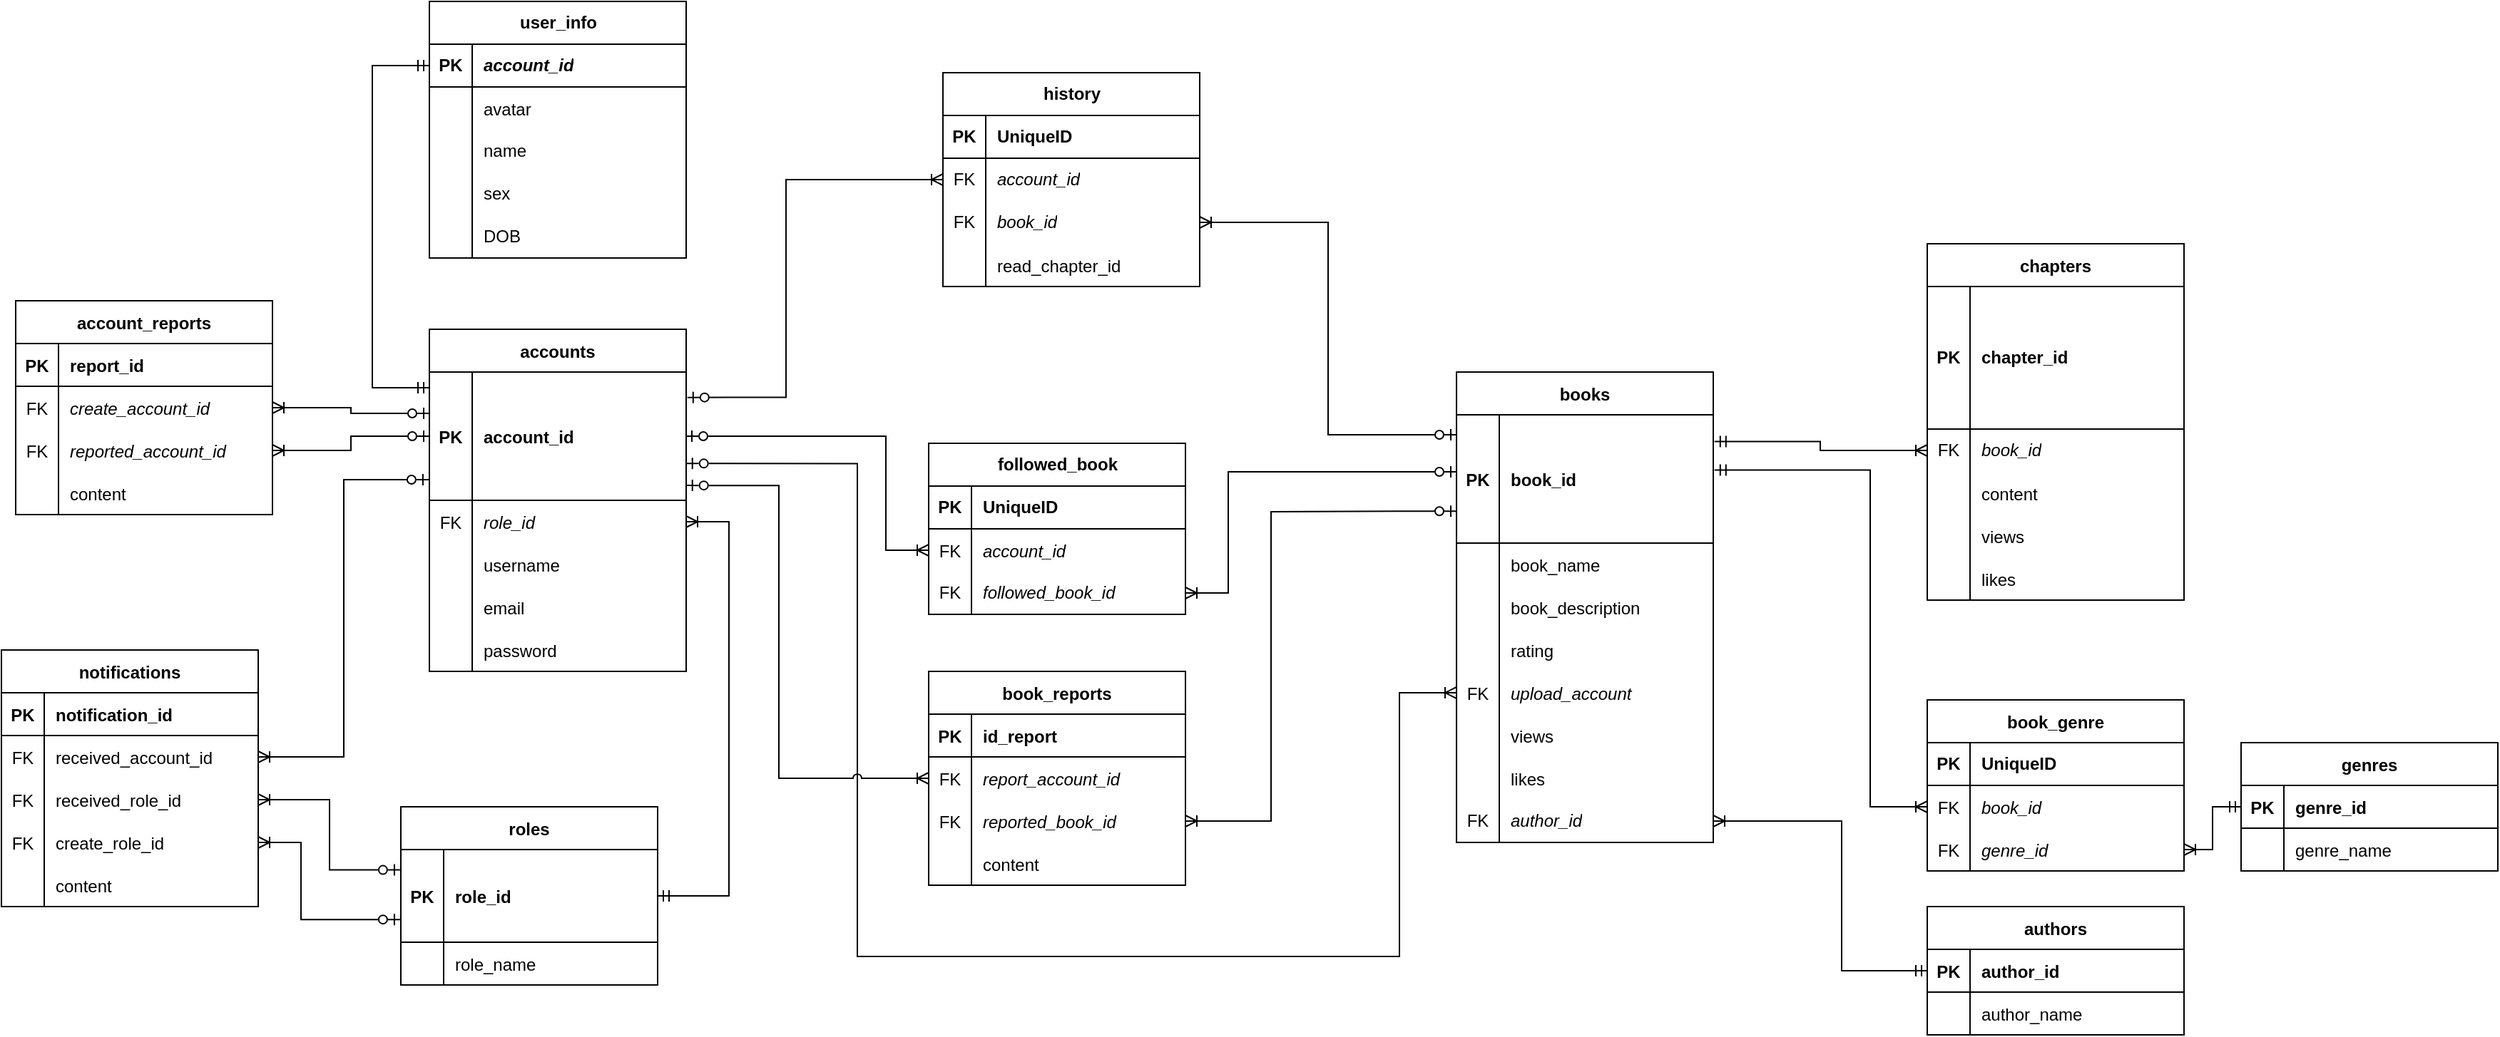 <mxfile version="21.1.2" type="github">
  <diagram id="R2lEEEUBdFMjLlhIrx00" name="Page-1">
    <mxGraphModel dx="2049" dy="1847" grid="1" gridSize="10" guides="1" tooltips="1" connect="1" arrows="1" fold="1" page="1" pageScale="1" pageWidth="850" pageHeight="1100" math="0" shadow="0" extFonts="Permanent Marker^https://fonts.googleapis.com/css?family=Permanent+Marker">
      <root>
        <mxCell id="0" />
        <mxCell id="1" parent="0" />
        <mxCell id="GHKamP5YB_y3sNLGAk13-12" value="accounts" style="shape=table;startSize=30;container=1;collapsible=1;childLayout=tableLayout;fixedRows=1;rowLines=0;fontStyle=1;align=center;resizeLast=1;rounded=0;shadow=0;sketch=0;" parent="1" vertex="1">
          <mxGeometry x="90" y="170" width="180" height="240" as="geometry" />
        </mxCell>
        <mxCell id="GHKamP5YB_y3sNLGAk13-13" value="" style="shape=tableRow;horizontal=0;startSize=0;swimlaneHead=0;swimlaneBody=0;fillColor=none;collapsible=0;dropTarget=0;points=[[0,0.5],[1,0.5]];portConstraint=eastwest;top=0;left=0;right=0;bottom=1;rounded=0;shadow=0;sketch=0;" parent="GHKamP5YB_y3sNLGAk13-12" vertex="1">
          <mxGeometry y="30" width="180" height="90" as="geometry" />
        </mxCell>
        <mxCell id="GHKamP5YB_y3sNLGAk13-14" value="PK" style="shape=partialRectangle;connectable=0;fillColor=none;top=0;left=0;bottom=0;right=0;fontStyle=1;overflow=hidden;rounded=0;shadow=0;sketch=0;" parent="GHKamP5YB_y3sNLGAk13-13" vertex="1">
          <mxGeometry width="30" height="90" as="geometry">
            <mxRectangle width="30" height="90" as="alternateBounds" />
          </mxGeometry>
        </mxCell>
        <mxCell id="GHKamP5YB_y3sNLGAk13-15" value="account_id" style="shape=partialRectangle;connectable=0;fillColor=none;top=0;left=0;bottom=0;right=0;align=left;spacingLeft=6;fontStyle=1;overflow=hidden;rounded=0;shadow=0;sketch=0;" parent="GHKamP5YB_y3sNLGAk13-13" vertex="1">
          <mxGeometry x="30" width="150" height="90" as="geometry">
            <mxRectangle width="150" height="90" as="alternateBounds" />
          </mxGeometry>
        </mxCell>
        <mxCell id="GHKamP5YB_y3sNLGAk13-104" value="" style="shape=tableRow;horizontal=0;startSize=0;swimlaneHead=0;swimlaneBody=0;fillColor=none;collapsible=0;dropTarget=0;points=[[0,0.5],[1,0.5]];portConstraint=eastwest;top=0;left=0;right=0;bottom=0;rounded=0;shadow=0;sketch=0;" parent="GHKamP5YB_y3sNLGAk13-12" vertex="1">
          <mxGeometry y="120" width="180" height="30" as="geometry" />
        </mxCell>
        <mxCell id="GHKamP5YB_y3sNLGAk13-105" value="FK" style="shape=partialRectangle;connectable=0;fillColor=none;top=0;left=0;bottom=0;right=0;editable=1;overflow=hidden;rounded=0;shadow=0;sketch=0;fontStyle=0" parent="GHKamP5YB_y3sNLGAk13-104" vertex="1">
          <mxGeometry width="30" height="30" as="geometry">
            <mxRectangle width="30" height="30" as="alternateBounds" />
          </mxGeometry>
        </mxCell>
        <mxCell id="GHKamP5YB_y3sNLGAk13-106" value="role_id" style="shape=partialRectangle;connectable=0;fillColor=none;top=0;left=0;bottom=0;right=0;align=left;spacingLeft=6;overflow=hidden;rounded=0;shadow=0;sketch=0;fontStyle=2" parent="GHKamP5YB_y3sNLGAk13-104" vertex="1">
          <mxGeometry x="30" width="150" height="30" as="geometry">
            <mxRectangle width="150" height="30" as="alternateBounds" />
          </mxGeometry>
        </mxCell>
        <mxCell id="GHKamP5YB_y3sNLGAk13-16" value="" style="shape=tableRow;horizontal=0;startSize=0;swimlaneHead=0;swimlaneBody=0;fillColor=none;collapsible=0;dropTarget=0;points=[[0,0.5],[1,0.5]];portConstraint=eastwest;top=0;left=0;right=0;bottom=0;rounded=0;shadow=0;sketch=0;" parent="GHKamP5YB_y3sNLGAk13-12" vertex="1">
          <mxGeometry y="150" width="180" height="30" as="geometry" />
        </mxCell>
        <mxCell id="GHKamP5YB_y3sNLGAk13-17" value="" style="shape=partialRectangle;connectable=0;fillColor=none;top=0;left=0;bottom=0;right=0;editable=1;overflow=hidden;rounded=0;shadow=0;sketch=0;" parent="GHKamP5YB_y3sNLGAk13-16" vertex="1">
          <mxGeometry width="30" height="30" as="geometry">
            <mxRectangle width="30" height="30" as="alternateBounds" />
          </mxGeometry>
        </mxCell>
        <mxCell id="GHKamP5YB_y3sNLGAk13-18" value="username" style="shape=partialRectangle;connectable=0;fillColor=none;top=0;left=0;bottom=0;right=0;align=left;spacingLeft=6;overflow=hidden;rounded=0;shadow=0;sketch=0;" parent="GHKamP5YB_y3sNLGAk13-16" vertex="1">
          <mxGeometry x="30" width="150" height="30" as="geometry">
            <mxRectangle width="150" height="30" as="alternateBounds" />
          </mxGeometry>
        </mxCell>
        <mxCell id="GHKamP5YB_y3sNLGAk13-19" value="" style="shape=tableRow;horizontal=0;startSize=0;swimlaneHead=0;swimlaneBody=0;fillColor=none;collapsible=0;dropTarget=0;points=[[0,0.5],[1,0.5]];portConstraint=eastwest;top=0;left=0;right=0;bottom=0;rounded=0;shadow=0;sketch=0;" parent="GHKamP5YB_y3sNLGAk13-12" vertex="1">
          <mxGeometry y="180" width="180" height="30" as="geometry" />
        </mxCell>
        <mxCell id="GHKamP5YB_y3sNLGAk13-20" value="" style="shape=partialRectangle;connectable=0;fillColor=none;top=0;left=0;bottom=0;right=0;editable=1;overflow=hidden;rounded=0;shadow=0;sketch=0;" parent="GHKamP5YB_y3sNLGAk13-19" vertex="1">
          <mxGeometry width="30" height="30" as="geometry">
            <mxRectangle width="30" height="30" as="alternateBounds" />
          </mxGeometry>
        </mxCell>
        <mxCell id="GHKamP5YB_y3sNLGAk13-21" value="email" style="shape=partialRectangle;connectable=0;fillColor=none;top=0;left=0;bottom=0;right=0;align=left;spacingLeft=6;overflow=hidden;rounded=0;shadow=0;sketch=0;" parent="GHKamP5YB_y3sNLGAk13-19" vertex="1">
          <mxGeometry x="30" width="150" height="30" as="geometry">
            <mxRectangle width="150" height="30" as="alternateBounds" />
          </mxGeometry>
        </mxCell>
        <mxCell id="GHKamP5YB_y3sNLGAk13-22" value="" style="shape=tableRow;horizontal=0;startSize=0;swimlaneHead=0;swimlaneBody=0;fillColor=none;collapsible=0;dropTarget=0;points=[[0,0.5],[1,0.5]];portConstraint=eastwest;top=0;left=0;right=0;bottom=0;rounded=0;shadow=0;sketch=0;" parent="GHKamP5YB_y3sNLGAk13-12" vertex="1">
          <mxGeometry y="210" width="180" height="30" as="geometry" />
        </mxCell>
        <mxCell id="GHKamP5YB_y3sNLGAk13-23" value="" style="shape=partialRectangle;connectable=0;fillColor=none;top=0;left=0;bottom=0;right=0;editable=1;overflow=hidden;rounded=0;shadow=0;sketch=0;" parent="GHKamP5YB_y3sNLGAk13-22" vertex="1">
          <mxGeometry width="30" height="30" as="geometry">
            <mxRectangle width="30" height="30" as="alternateBounds" />
          </mxGeometry>
        </mxCell>
        <mxCell id="GHKamP5YB_y3sNLGAk13-24" value="password" style="shape=partialRectangle;connectable=0;fillColor=none;top=0;left=0;bottom=0;right=0;align=left;spacingLeft=6;overflow=hidden;rounded=0;shadow=0;sketch=0;" parent="GHKamP5YB_y3sNLGAk13-22" vertex="1">
          <mxGeometry x="30" width="150" height="30" as="geometry">
            <mxRectangle width="150" height="30" as="alternateBounds" />
          </mxGeometry>
        </mxCell>
        <mxCell id="GHKamP5YB_y3sNLGAk13-25" value="account_reports" style="shape=table;startSize=30;container=1;collapsible=1;childLayout=tableLayout;fixedRows=1;rowLines=0;fontStyle=1;align=center;resizeLast=1;rounded=0;shadow=0;sketch=0;" parent="1" vertex="1">
          <mxGeometry x="-200" y="150" width="180" height="150" as="geometry">
            <mxRectangle x="-200" y="150" width="140" height="30" as="alternateBounds" />
          </mxGeometry>
        </mxCell>
        <mxCell id="GHKamP5YB_y3sNLGAk13-26" value="" style="shape=tableRow;horizontal=0;startSize=0;swimlaneHead=0;swimlaneBody=0;fillColor=none;collapsible=0;dropTarget=0;points=[[0,0.5],[1,0.5]];portConstraint=eastwest;top=0;left=0;right=0;bottom=1;rounded=0;shadow=0;sketch=0;" parent="GHKamP5YB_y3sNLGAk13-25" vertex="1">
          <mxGeometry y="30" width="180" height="30" as="geometry" />
        </mxCell>
        <mxCell id="GHKamP5YB_y3sNLGAk13-27" value="PK" style="shape=partialRectangle;connectable=0;fillColor=none;top=0;left=0;bottom=0;right=0;fontStyle=1;overflow=hidden;rounded=0;shadow=0;sketch=0;" parent="GHKamP5YB_y3sNLGAk13-26" vertex="1">
          <mxGeometry width="30" height="30" as="geometry">
            <mxRectangle width="30" height="30" as="alternateBounds" />
          </mxGeometry>
        </mxCell>
        <mxCell id="GHKamP5YB_y3sNLGAk13-28" value="report_id" style="shape=partialRectangle;connectable=0;fillColor=none;top=0;left=0;bottom=0;right=0;align=left;spacingLeft=6;fontStyle=1;overflow=hidden;rounded=0;shadow=0;sketch=0;" parent="GHKamP5YB_y3sNLGAk13-26" vertex="1">
          <mxGeometry x="30" width="150" height="30" as="geometry">
            <mxRectangle width="150" height="30" as="alternateBounds" />
          </mxGeometry>
        </mxCell>
        <mxCell id="GHKamP5YB_y3sNLGAk13-29" value="" style="shape=tableRow;horizontal=0;startSize=0;swimlaneHead=0;swimlaneBody=0;fillColor=none;collapsible=0;dropTarget=0;points=[[0,0.5],[1,0.5]];portConstraint=eastwest;top=0;left=0;right=0;bottom=0;rounded=0;shadow=0;sketch=0;" parent="GHKamP5YB_y3sNLGAk13-25" vertex="1">
          <mxGeometry y="60" width="180" height="30" as="geometry" />
        </mxCell>
        <mxCell id="GHKamP5YB_y3sNLGAk13-30" value="FK" style="shape=partialRectangle;connectable=0;fillColor=none;top=0;left=0;bottom=0;right=0;editable=1;overflow=hidden;rounded=0;shadow=0;sketch=0;fontStyle=0" parent="GHKamP5YB_y3sNLGAk13-29" vertex="1">
          <mxGeometry width="30" height="30" as="geometry">
            <mxRectangle width="30" height="30" as="alternateBounds" />
          </mxGeometry>
        </mxCell>
        <mxCell id="GHKamP5YB_y3sNLGAk13-31" value="create_account_id" style="shape=partialRectangle;connectable=0;fillColor=none;top=0;left=0;bottom=0;right=0;align=left;spacingLeft=6;overflow=hidden;rounded=0;shadow=0;sketch=0;fontStyle=2" parent="GHKamP5YB_y3sNLGAk13-29" vertex="1">
          <mxGeometry x="30" width="150" height="30" as="geometry">
            <mxRectangle width="150" height="30" as="alternateBounds" />
          </mxGeometry>
        </mxCell>
        <mxCell id="GHKamP5YB_y3sNLGAk13-32" value="" style="shape=tableRow;horizontal=0;startSize=0;swimlaneHead=0;swimlaneBody=0;fillColor=none;collapsible=0;dropTarget=0;points=[[0,0.5],[1,0.5]];portConstraint=eastwest;top=0;left=0;right=0;bottom=0;rounded=0;shadow=0;sketch=0;" parent="GHKamP5YB_y3sNLGAk13-25" vertex="1">
          <mxGeometry y="90" width="180" height="30" as="geometry" />
        </mxCell>
        <mxCell id="GHKamP5YB_y3sNLGAk13-33" value="FK" style="shape=partialRectangle;connectable=0;fillColor=none;top=0;left=0;bottom=0;right=0;editable=1;overflow=hidden;rounded=0;shadow=0;sketch=0;fontStyle=0" parent="GHKamP5YB_y3sNLGAk13-32" vertex="1">
          <mxGeometry width="30" height="30" as="geometry">
            <mxRectangle width="30" height="30" as="alternateBounds" />
          </mxGeometry>
        </mxCell>
        <mxCell id="GHKamP5YB_y3sNLGAk13-34" value="reported_account_id" style="shape=partialRectangle;connectable=0;fillColor=none;top=0;left=0;bottom=0;right=0;align=left;spacingLeft=6;overflow=hidden;rounded=0;shadow=0;sketch=0;fontStyle=2" parent="GHKamP5YB_y3sNLGAk13-32" vertex="1">
          <mxGeometry x="30" width="150" height="30" as="geometry">
            <mxRectangle width="150" height="30" as="alternateBounds" />
          </mxGeometry>
        </mxCell>
        <mxCell id="GHKamP5YB_y3sNLGAk13-35" value="" style="shape=tableRow;horizontal=0;startSize=0;swimlaneHead=0;swimlaneBody=0;fillColor=none;collapsible=0;dropTarget=0;points=[[0,0.5],[1,0.5]];portConstraint=eastwest;top=0;left=0;right=0;bottom=0;rounded=0;shadow=0;sketch=0;" parent="GHKamP5YB_y3sNLGAk13-25" vertex="1">
          <mxGeometry y="120" width="180" height="30" as="geometry" />
        </mxCell>
        <mxCell id="GHKamP5YB_y3sNLGAk13-36" value="" style="shape=partialRectangle;connectable=0;fillColor=none;top=0;left=0;bottom=0;right=0;editable=1;overflow=hidden;rounded=0;shadow=0;sketch=0;" parent="GHKamP5YB_y3sNLGAk13-35" vertex="1">
          <mxGeometry width="30" height="30" as="geometry">
            <mxRectangle width="30" height="30" as="alternateBounds" />
          </mxGeometry>
        </mxCell>
        <mxCell id="GHKamP5YB_y3sNLGAk13-37" value="content" style="shape=partialRectangle;connectable=0;fillColor=none;top=0;left=0;bottom=0;right=0;align=left;spacingLeft=6;overflow=hidden;rounded=0;shadow=0;sketch=0;" parent="GHKamP5YB_y3sNLGAk13-35" vertex="1">
          <mxGeometry x="30" width="150" height="30" as="geometry">
            <mxRectangle width="150" height="30" as="alternateBounds" />
          </mxGeometry>
        </mxCell>
        <mxCell id="GHKamP5YB_y3sNLGAk13-51" value="books" style="shape=table;startSize=30;container=1;collapsible=1;childLayout=tableLayout;fixedRows=1;rowLines=0;fontStyle=1;align=center;resizeLast=1;rounded=0;shadow=0;sketch=0;" parent="1" vertex="1">
          <mxGeometry x="810" y="200" width="180" height="330" as="geometry" />
        </mxCell>
        <mxCell id="GHKamP5YB_y3sNLGAk13-52" value="" style="shape=tableRow;horizontal=0;startSize=0;swimlaneHead=0;swimlaneBody=0;fillColor=none;collapsible=0;dropTarget=0;points=[[0,0.5],[1,0.5]];portConstraint=eastwest;top=0;left=0;right=0;bottom=1;rounded=0;shadow=0;sketch=0;" parent="GHKamP5YB_y3sNLGAk13-51" vertex="1">
          <mxGeometry y="30" width="180" height="90" as="geometry" />
        </mxCell>
        <mxCell id="GHKamP5YB_y3sNLGAk13-53" value="PK" style="shape=partialRectangle;connectable=0;fillColor=none;top=0;left=0;bottom=0;right=0;fontStyle=1;overflow=hidden;rounded=0;shadow=0;sketch=0;" parent="GHKamP5YB_y3sNLGAk13-52" vertex="1">
          <mxGeometry width="30" height="90" as="geometry">
            <mxRectangle width="30" height="90" as="alternateBounds" />
          </mxGeometry>
        </mxCell>
        <mxCell id="GHKamP5YB_y3sNLGAk13-54" value="book_id" style="shape=partialRectangle;connectable=0;fillColor=none;top=0;left=0;bottom=0;right=0;align=left;spacingLeft=6;fontStyle=1;overflow=hidden;rounded=0;shadow=0;sketch=0;" parent="GHKamP5YB_y3sNLGAk13-52" vertex="1">
          <mxGeometry x="30" width="150" height="90" as="geometry">
            <mxRectangle width="150" height="90" as="alternateBounds" />
          </mxGeometry>
        </mxCell>
        <mxCell id="GHKamP5YB_y3sNLGAk13-81" value="" style="shape=tableRow;horizontal=0;startSize=0;swimlaneHead=0;swimlaneBody=0;fillColor=none;collapsible=0;dropTarget=0;points=[[0,0.5],[1,0.5]];portConstraint=eastwest;top=0;left=0;right=0;bottom=0;rounded=0;shadow=0;sketch=0;" parent="GHKamP5YB_y3sNLGAk13-51" vertex="1">
          <mxGeometry y="120" width="180" height="30" as="geometry" />
        </mxCell>
        <mxCell id="GHKamP5YB_y3sNLGAk13-82" value="" style="shape=partialRectangle;connectable=0;fillColor=none;top=0;left=0;bottom=0;right=0;editable=1;overflow=hidden;rounded=0;shadow=0;sketch=0;" parent="GHKamP5YB_y3sNLGAk13-81" vertex="1">
          <mxGeometry width="30" height="30" as="geometry">
            <mxRectangle width="30" height="30" as="alternateBounds" />
          </mxGeometry>
        </mxCell>
        <mxCell id="GHKamP5YB_y3sNLGAk13-83" value="book_name" style="shape=partialRectangle;connectable=0;fillColor=none;top=0;left=0;bottom=0;right=0;align=left;spacingLeft=6;overflow=hidden;rounded=0;shadow=0;sketch=0;" parent="GHKamP5YB_y3sNLGAk13-81" vertex="1">
          <mxGeometry x="30" width="150" height="30" as="geometry">
            <mxRectangle width="150" height="30" as="alternateBounds" />
          </mxGeometry>
        </mxCell>
        <mxCell id="GHKamP5YB_y3sNLGAk13-84" value="" style="shape=tableRow;horizontal=0;startSize=0;swimlaneHead=0;swimlaneBody=0;fillColor=none;collapsible=0;dropTarget=0;points=[[0,0.5],[1,0.5]];portConstraint=eastwest;top=0;left=0;right=0;bottom=0;rounded=0;shadow=0;sketch=0;" parent="GHKamP5YB_y3sNLGAk13-51" vertex="1">
          <mxGeometry y="150" width="180" height="30" as="geometry" />
        </mxCell>
        <mxCell id="GHKamP5YB_y3sNLGAk13-85" value="" style="shape=partialRectangle;connectable=0;fillColor=none;top=0;left=0;bottom=0;right=0;editable=1;overflow=hidden;rounded=0;shadow=0;sketch=0;" parent="GHKamP5YB_y3sNLGAk13-84" vertex="1">
          <mxGeometry width="30" height="30" as="geometry">
            <mxRectangle width="30" height="30" as="alternateBounds" />
          </mxGeometry>
        </mxCell>
        <mxCell id="GHKamP5YB_y3sNLGAk13-86" value="book_description" style="shape=partialRectangle;connectable=0;fillColor=none;top=0;left=0;bottom=0;right=0;align=left;spacingLeft=6;overflow=hidden;rounded=0;shadow=0;sketch=0;" parent="GHKamP5YB_y3sNLGAk13-84" vertex="1">
          <mxGeometry x="30" width="150" height="30" as="geometry">
            <mxRectangle width="150" height="30" as="alternateBounds" />
          </mxGeometry>
        </mxCell>
        <mxCell id="GHKamP5YB_y3sNLGAk13-119" value="" style="shape=tableRow;horizontal=0;startSize=0;swimlaneHead=0;swimlaneBody=0;fillColor=none;collapsible=0;dropTarget=0;points=[[0,0.5],[1,0.5]];portConstraint=eastwest;top=0;left=0;right=0;bottom=0;rounded=0;shadow=0;sketch=0;" parent="GHKamP5YB_y3sNLGAk13-51" vertex="1">
          <mxGeometry y="180" width="180" height="30" as="geometry" />
        </mxCell>
        <mxCell id="GHKamP5YB_y3sNLGAk13-120" value="" style="shape=partialRectangle;connectable=0;fillColor=none;top=0;left=0;bottom=0;right=0;editable=1;overflow=hidden;rounded=0;shadow=0;sketch=0;" parent="GHKamP5YB_y3sNLGAk13-119" vertex="1">
          <mxGeometry width="30" height="30" as="geometry">
            <mxRectangle width="30" height="30" as="alternateBounds" />
          </mxGeometry>
        </mxCell>
        <mxCell id="GHKamP5YB_y3sNLGAk13-121" value="rating" style="shape=partialRectangle;connectable=0;fillColor=none;top=0;left=0;bottom=0;right=0;align=left;spacingLeft=6;overflow=hidden;rounded=0;shadow=0;sketch=0;" parent="GHKamP5YB_y3sNLGAk13-119" vertex="1">
          <mxGeometry x="30" width="150" height="30" as="geometry">
            <mxRectangle width="150" height="30" as="alternateBounds" />
          </mxGeometry>
        </mxCell>
        <mxCell id="GHKamP5YB_y3sNLGAk13-169" value="" style="shape=tableRow;horizontal=0;startSize=0;swimlaneHead=0;swimlaneBody=0;fillColor=none;collapsible=0;dropTarget=0;points=[[0,0.5],[1,0.5]];portConstraint=eastwest;top=0;left=0;right=0;bottom=0;rounded=0;shadow=0;sketch=0;strokeColor=default;" parent="GHKamP5YB_y3sNLGAk13-51" vertex="1">
          <mxGeometry y="210" width="180" height="30" as="geometry" />
        </mxCell>
        <mxCell id="GHKamP5YB_y3sNLGAk13-170" value="FK" style="shape=partialRectangle;connectable=0;fillColor=none;top=0;left=0;bottom=0;right=0;editable=1;overflow=hidden;rounded=0;shadow=0;sketch=0;strokeColor=default;fontStyle=0" parent="GHKamP5YB_y3sNLGAk13-169" vertex="1">
          <mxGeometry width="30" height="30" as="geometry">
            <mxRectangle width="30" height="30" as="alternateBounds" />
          </mxGeometry>
        </mxCell>
        <mxCell id="GHKamP5YB_y3sNLGAk13-171" value="upload_account" style="shape=partialRectangle;connectable=0;fillColor=none;top=0;left=0;bottom=0;right=0;align=left;spacingLeft=6;overflow=hidden;rounded=0;shadow=0;sketch=0;strokeColor=default;fontStyle=2" parent="GHKamP5YB_y3sNLGAk13-169" vertex="1">
          <mxGeometry x="30" width="150" height="30" as="geometry">
            <mxRectangle width="150" height="30" as="alternateBounds" />
          </mxGeometry>
        </mxCell>
        <mxCell id="GHKamP5YB_y3sNLGAk13-116" value="" style="shape=tableRow;horizontal=0;startSize=0;swimlaneHead=0;swimlaneBody=0;fillColor=none;collapsible=0;dropTarget=0;points=[[0,0.5],[1,0.5]];portConstraint=eastwest;top=0;left=0;right=0;bottom=0;rounded=0;shadow=0;sketch=0;" parent="GHKamP5YB_y3sNLGAk13-51" vertex="1">
          <mxGeometry y="240" width="180" height="30" as="geometry" />
        </mxCell>
        <mxCell id="GHKamP5YB_y3sNLGAk13-117" value="" style="shape=partialRectangle;connectable=0;fillColor=none;top=0;left=0;bottom=0;right=0;editable=1;overflow=hidden;rounded=0;shadow=0;sketch=0;" parent="GHKamP5YB_y3sNLGAk13-116" vertex="1">
          <mxGeometry width="30" height="30" as="geometry">
            <mxRectangle width="30" height="30" as="alternateBounds" />
          </mxGeometry>
        </mxCell>
        <mxCell id="GHKamP5YB_y3sNLGAk13-118" value="views" style="shape=partialRectangle;connectable=0;fillColor=none;top=0;left=0;bottom=0;right=0;align=left;spacingLeft=6;overflow=hidden;rounded=0;shadow=0;sketch=0;" parent="GHKamP5YB_y3sNLGAk13-116" vertex="1">
          <mxGeometry x="30" width="150" height="30" as="geometry">
            <mxRectangle width="150" height="30" as="alternateBounds" />
          </mxGeometry>
        </mxCell>
        <mxCell id="GHKamP5YB_y3sNLGAk13-112" value="" style="shape=tableRow;horizontal=0;startSize=0;swimlaneHead=0;swimlaneBody=0;fillColor=none;collapsible=0;dropTarget=0;points=[[0,0.5],[1,0.5]];portConstraint=eastwest;top=0;left=0;right=0;bottom=0;rounded=0;shadow=0;sketch=0;" parent="GHKamP5YB_y3sNLGAk13-51" vertex="1">
          <mxGeometry y="270" width="180" height="30" as="geometry" />
        </mxCell>
        <mxCell id="GHKamP5YB_y3sNLGAk13-113" value="" style="shape=partialRectangle;connectable=0;fillColor=none;top=0;left=0;bottom=0;right=0;editable=1;overflow=hidden;rounded=0;shadow=0;sketch=0;" parent="GHKamP5YB_y3sNLGAk13-112" vertex="1">
          <mxGeometry width="30" height="30" as="geometry">
            <mxRectangle width="30" height="30" as="alternateBounds" />
          </mxGeometry>
        </mxCell>
        <mxCell id="GHKamP5YB_y3sNLGAk13-114" value="likes" style="shape=partialRectangle;connectable=0;fillColor=none;top=0;left=0;bottom=0;right=0;align=left;spacingLeft=6;overflow=hidden;rounded=0;shadow=0;sketch=0;" parent="GHKamP5YB_y3sNLGAk13-112" vertex="1">
          <mxGeometry x="30" width="150" height="30" as="geometry">
            <mxRectangle width="150" height="30" as="alternateBounds" />
          </mxGeometry>
        </mxCell>
        <mxCell id="H1heseHU0oDnGUnRX-2n-2" value="" style="shape=tableRow;horizontal=0;startSize=0;swimlaneHead=0;swimlaneBody=0;fillColor=none;collapsible=0;dropTarget=0;points=[[0,0.5],[1,0.5]];portConstraint=eastwest;top=0;left=0;right=0;bottom=0;" parent="GHKamP5YB_y3sNLGAk13-51" vertex="1">
          <mxGeometry y="300" width="180" height="30" as="geometry" />
        </mxCell>
        <mxCell id="H1heseHU0oDnGUnRX-2n-3" value="FK" style="shape=partialRectangle;connectable=0;fillColor=none;top=0;left=0;bottom=0;right=0;fontStyle=0;overflow=hidden;whiteSpace=wrap;html=1;" parent="H1heseHU0oDnGUnRX-2n-2" vertex="1">
          <mxGeometry width="30" height="30" as="geometry">
            <mxRectangle width="30" height="30" as="alternateBounds" />
          </mxGeometry>
        </mxCell>
        <mxCell id="H1heseHU0oDnGUnRX-2n-4" value="&lt;i&gt;author_id&lt;/i&gt;" style="shape=partialRectangle;connectable=0;fillColor=none;top=0;left=0;bottom=0;right=0;align=left;spacingLeft=6;fontStyle=0;overflow=hidden;whiteSpace=wrap;html=1;" parent="H1heseHU0oDnGUnRX-2n-2" vertex="1">
          <mxGeometry x="30" width="150" height="30" as="geometry">
            <mxRectangle width="150" height="30" as="alternateBounds" />
          </mxGeometry>
        </mxCell>
        <mxCell id="GHKamP5YB_y3sNLGAk13-64" value="notifications" style="shape=table;startSize=30;container=1;collapsible=1;childLayout=tableLayout;fixedRows=1;rowLines=0;fontStyle=1;align=center;resizeLast=1;rounded=0;shadow=0;sketch=0;" parent="1" vertex="1">
          <mxGeometry x="-210" y="395" width="180" height="180" as="geometry" />
        </mxCell>
        <mxCell id="GHKamP5YB_y3sNLGAk13-65" value="" style="shape=tableRow;horizontal=0;startSize=0;swimlaneHead=0;swimlaneBody=0;fillColor=none;collapsible=0;dropTarget=0;points=[[0,0.5],[1,0.5]];portConstraint=eastwest;top=0;left=0;right=0;bottom=1;rounded=0;shadow=0;sketch=0;" parent="GHKamP5YB_y3sNLGAk13-64" vertex="1">
          <mxGeometry y="30" width="180" height="30" as="geometry" />
        </mxCell>
        <mxCell id="GHKamP5YB_y3sNLGAk13-66" value="PK" style="shape=partialRectangle;connectable=0;fillColor=none;top=0;left=0;bottom=0;right=0;fontStyle=1;overflow=hidden;rounded=0;shadow=0;sketch=0;" parent="GHKamP5YB_y3sNLGAk13-65" vertex="1">
          <mxGeometry width="30" height="30" as="geometry">
            <mxRectangle width="30" height="30" as="alternateBounds" />
          </mxGeometry>
        </mxCell>
        <mxCell id="GHKamP5YB_y3sNLGAk13-67" value="notification_id" style="shape=partialRectangle;connectable=0;fillColor=none;top=0;left=0;bottom=0;right=0;align=left;spacingLeft=6;fontStyle=1;overflow=hidden;rounded=0;shadow=0;sketch=0;" parent="GHKamP5YB_y3sNLGAk13-65" vertex="1">
          <mxGeometry x="30" width="150" height="30" as="geometry">
            <mxRectangle width="150" height="30" as="alternateBounds" />
          </mxGeometry>
        </mxCell>
        <mxCell id="GHKamP5YB_y3sNLGAk13-184" value="" style="shape=tableRow;horizontal=0;startSize=0;swimlaneHead=0;swimlaneBody=0;fillColor=none;collapsible=0;dropTarget=0;points=[[0,0.5],[1,0.5]];portConstraint=eastwest;top=0;left=0;right=0;bottom=0;rounded=0;shadow=0;sketch=0;strokeColor=default;" parent="GHKamP5YB_y3sNLGAk13-64" vertex="1">
          <mxGeometry y="60" width="180" height="30" as="geometry" />
        </mxCell>
        <mxCell id="GHKamP5YB_y3sNLGAk13-185" value="FK" style="shape=partialRectangle;connectable=0;fillColor=none;top=0;left=0;bottom=0;right=0;editable=1;overflow=hidden;rounded=0;shadow=0;sketch=0;strokeColor=default;fontStyle=0" parent="GHKamP5YB_y3sNLGAk13-184" vertex="1">
          <mxGeometry width="30" height="30" as="geometry">
            <mxRectangle width="30" height="30" as="alternateBounds" />
          </mxGeometry>
        </mxCell>
        <mxCell id="GHKamP5YB_y3sNLGAk13-186" value="received_account_id" style="shape=partialRectangle;connectable=0;fillColor=none;top=0;left=0;bottom=0;right=0;align=left;spacingLeft=6;overflow=hidden;rounded=0;shadow=0;sketch=0;strokeColor=default;" parent="GHKamP5YB_y3sNLGAk13-184" vertex="1">
          <mxGeometry x="30" width="150" height="30" as="geometry">
            <mxRectangle width="150" height="30" as="alternateBounds" />
          </mxGeometry>
        </mxCell>
        <mxCell id="GHKamP5YB_y3sNLGAk13-188" value="" style="shape=tableRow;horizontal=0;startSize=0;swimlaneHead=0;swimlaneBody=0;fillColor=none;collapsible=0;dropTarget=0;points=[[0,0.5],[1,0.5]];portConstraint=eastwest;top=0;left=0;right=0;bottom=0;rounded=0;shadow=0;sketch=0;strokeColor=default;" parent="GHKamP5YB_y3sNLGAk13-64" vertex="1">
          <mxGeometry y="90" width="180" height="30" as="geometry" />
        </mxCell>
        <mxCell id="GHKamP5YB_y3sNLGAk13-189" value="FK" style="shape=partialRectangle;connectable=0;fillColor=none;top=0;left=0;bottom=0;right=0;editable=1;overflow=hidden;rounded=0;shadow=0;sketch=0;strokeColor=default;fontStyle=0" parent="GHKamP5YB_y3sNLGAk13-188" vertex="1">
          <mxGeometry width="30" height="30" as="geometry">
            <mxRectangle width="30" height="30" as="alternateBounds" />
          </mxGeometry>
        </mxCell>
        <mxCell id="GHKamP5YB_y3sNLGAk13-190" value="received_role_id" style="shape=partialRectangle;connectable=0;fillColor=none;top=0;left=0;bottom=0;right=0;align=left;spacingLeft=6;overflow=hidden;rounded=0;shadow=0;sketch=0;strokeColor=default;" parent="GHKamP5YB_y3sNLGAk13-188" vertex="1">
          <mxGeometry x="30" width="150" height="30" as="geometry">
            <mxRectangle width="150" height="30" as="alternateBounds" />
          </mxGeometry>
        </mxCell>
        <mxCell id="GHKamP5YB_y3sNLGAk13-180" value="" style="shape=tableRow;horizontal=0;startSize=0;swimlaneHead=0;swimlaneBody=0;fillColor=none;collapsible=0;dropTarget=0;points=[[0,0.5],[1,0.5]];portConstraint=eastwest;top=0;left=0;right=0;bottom=0;rounded=0;shadow=0;sketch=0;strokeColor=default;" parent="GHKamP5YB_y3sNLGAk13-64" vertex="1">
          <mxGeometry y="120" width="180" height="30" as="geometry" />
        </mxCell>
        <mxCell id="GHKamP5YB_y3sNLGAk13-181" value="FK" style="shape=partialRectangle;connectable=0;fillColor=none;top=0;left=0;bottom=0;right=0;editable=1;overflow=hidden;rounded=0;shadow=0;sketch=0;strokeColor=default;fontStyle=0" parent="GHKamP5YB_y3sNLGAk13-180" vertex="1">
          <mxGeometry width="30" height="30" as="geometry">
            <mxRectangle width="30" height="30" as="alternateBounds" />
          </mxGeometry>
        </mxCell>
        <mxCell id="GHKamP5YB_y3sNLGAk13-182" value="create_role_id" style="shape=partialRectangle;connectable=0;fillColor=none;top=0;left=0;bottom=0;right=0;align=left;spacingLeft=6;overflow=hidden;rounded=0;shadow=0;sketch=0;strokeColor=default;" parent="GHKamP5YB_y3sNLGAk13-180" vertex="1">
          <mxGeometry x="30" width="150" height="30" as="geometry">
            <mxRectangle width="150" height="30" as="alternateBounds" />
          </mxGeometry>
        </mxCell>
        <mxCell id="GHKamP5YB_y3sNLGAk13-68" value="" style="shape=tableRow;horizontal=0;startSize=0;swimlaneHead=0;swimlaneBody=0;fillColor=none;collapsible=0;dropTarget=0;points=[[0,0.5],[1,0.5]];portConstraint=eastwest;top=0;left=0;right=0;bottom=0;rounded=0;shadow=0;sketch=0;" parent="GHKamP5YB_y3sNLGAk13-64" vertex="1">
          <mxGeometry y="150" width="180" height="30" as="geometry" />
        </mxCell>
        <mxCell id="GHKamP5YB_y3sNLGAk13-69" value="" style="shape=partialRectangle;connectable=0;fillColor=none;top=0;left=0;bottom=0;right=0;editable=1;overflow=hidden;rounded=0;shadow=0;sketch=0;" parent="GHKamP5YB_y3sNLGAk13-68" vertex="1">
          <mxGeometry width="30" height="30" as="geometry">
            <mxRectangle width="30" height="30" as="alternateBounds" />
          </mxGeometry>
        </mxCell>
        <mxCell id="GHKamP5YB_y3sNLGAk13-70" value="content" style="shape=partialRectangle;connectable=0;fillColor=none;top=0;left=0;bottom=0;right=0;align=left;spacingLeft=6;overflow=hidden;rounded=0;shadow=0;sketch=0;" parent="GHKamP5YB_y3sNLGAk13-68" vertex="1">
          <mxGeometry x="30" width="150" height="30" as="geometry">
            <mxRectangle width="150" height="30" as="alternateBounds" />
          </mxGeometry>
        </mxCell>
        <mxCell id="GHKamP5YB_y3sNLGAk13-77" value="roles" style="shape=table;startSize=30;container=1;collapsible=1;childLayout=tableLayout;fixedRows=1;rowLines=0;fontStyle=1;align=center;resizeLast=1;rounded=0;shadow=0;sketch=0;" parent="1" vertex="1">
          <mxGeometry x="70" y="505" width="180" height="125" as="geometry" />
        </mxCell>
        <mxCell id="GHKamP5YB_y3sNLGAk13-78" value="" style="shape=tableRow;horizontal=0;startSize=0;swimlaneHead=0;swimlaneBody=0;fillColor=none;collapsible=0;dropTarget=0;points=[[0,0.5],[1,0.5]];portConstraint=eastwest;top=0;left=0;right=0;bottom=1;rounded=0;shadow=0;sketch=0;" parent="GHKamP5YB_y3sNLGAk13-77" vertex="1">
          <mxGeometry y="30" width="180" height="65" as="geometry" />
        </mxCell>
        <mxCell id="GHKamP5YB_y3sNLGAk13-79" value="PK" style="shape=partialRectangle;connectable=0;fillColor=none;top=0;left=0;bottom=0;right=0;fontStyle=1;overflow=hidden;rounded=0;shadow=0;sketch=0;" parent="GHKamP5YB_y3sNLGAk13-78" vertex="1">
          <mxGeometry width="30" height="65" as="geometry">
            <mxRectangle width="30" height="65" as="alternateBounds" />
          </mxGeometry>
        </mxCell>
        <mxCell id="GHKamP5YB_y3sNLGAk13-80" value="role_id" style="shape=partialRectangle;connectable=0;fillColor=none;top=0;left=0;bottom=0;right=0;align=left;spacingLeft=6;fontStyle=1;overflow=hidden;rounded=0;shadow=0;sketch=0;" parent="GHKamP5YB_y3sNLGAk13-78" vertex="1">
          <mxGeometry x="30" width="150" height="65" as="geometry">
            <mxRectangle width="150" height="65" as="alternateBounds" />
          </mxGeometry>
        </mxCell>
        <mxCell id="GHKamP5YB_y3sNLGAk13-58" value="" style="shape=tableRow;horizontal=0;startSize=0;swimlaneHead=0;swimlaneBody=0;fillColor=none;collapsible=0;dropTarget=0;points=[[0,0.5],[1,0.5]];portConstraint=eastwest;top=0;left=0;right=0;bottom=0;rounded=0;shadow=0;sketch=0;" parent="GHKamP5YB_y3sNLGAk13-77" vertex="1">
          <mxGeometry y="95" width="180" height="30" as="geometry" />
        </mxCell>
        <mxCell id="GHKamP5YB_y3sNLGAk13-59" value="" style="shape=partialRectangle;connectable=0;fillColor=none;top=0;left=0;bottom=0;right=0;editable=1;overflow=hidden;rounded=0;shadow=0;sketch=0;" parent="GHKamP5YB_y3sNLGAk13-58" vertex="1">
          <mxGeometry width="30" height="30" as="geometry">
            <mxRectangle width="30" height="30" as="alternateBounds" />
          </mxGeometry>
        </mxCell>
        <mxCell id="GHKamP5YB_y3sNLGAk13-60" value="role_name" style="shape=partialRectangle;connectable=0;fillColor=none;top=0;left=0;bottom=0;right=0;align=left;spacingLeft=6;overflow=hidden;rounded=0;shadow=0;sketch=0;" parent="GHKamP5YB_y3sNLGAk13-58" vertex="1">
          <mxGeometry x="30" width="150" height="30" as="geometry">
            <mxRectangle width="150" height="30" as="alternateBounds" />
          </mxGeometry>
        </mxCell>
        <mxCell id="GHKamP5YB_y3sNLGAk13-122" value="chapters" style="shape=table;startSize=30;container=1;collapsible=1;childLayout=tableLayout;fixedRows=1;rowLines=0;fontStyle=1;align=center;resizeLast=1;rounded=0;shadow=0;sketch=0;" parent="1" vertex="1">
          <mxGeometry x="1140" y="110" width="180" height="250" as="geometry" />
        </mxCell>
        <mxCell id="tgJvF_QhgsbaTreqcfn3-6" value="" style="shape=tableRow;horizontal=0;startSize=0;swimlaneHead=0;swimlaneBody=0;fillColor=none;collapsible=0;dropTarget=0;points=[[0,0.5],[1,0.5]];portConstraint=eastwest;top=0;left=0;right=0;bottom=1;" parent="GHKamP5YB_y3sNLGAk13-122" vertex="1">
          <mxGeometry y="30" width="180" height="100" as="geometry" />
        </mxCell>
        <mxCell id="tgJvF_QhgsbaTreqcfn3-7" value="PK" style="shape=partialRectangle;connectable=0;fillColor=none;top=0;left=0;bottom=0;right=0;fontStyle=1;overflow=hidden;whiteSpace=wrap;html=1;" parent="tgJvF_QhgsbaTreqcfn3-6" vertex="1">
          <mxGeometry width="30" height="100" as="geometry">
            <mxRectangle width="30" height="100" as="alternateBounds" />
          </mxGeometry>
        </mxCell>
        <mxCell id="tgJvF_QhgsbaTreqcfn3-8" value="chapter_id" style="shape=partialRectangle;connectable=0;fillColor=none;top=0;left=0;bottom=0;right=0;align=left;spacingLeft=6;fontStyle=1;overflow=hidden;whiteSpace=wrap;html=1;" parent="tgJvF_QhgsbaTreqcfn3-6" vertex="1">
          <mxGeometry x="30" width="150" height="100" as="geometry">
            <mxRectangle width="150" height="100" as="alternateBounds" />
          </mxGeometry>
        </mxCell>
        <mxCell id="tgJvF_QhgsbaTreqcfn3-10" value="" style="shape=tableRow;horizontal=0;startSize=0;swimlaneHead=0;swimlaneBody=0;fillColor=none;collapsible=0;dropTarget=0;points=[[0,0.5],[1,0.5]];portConstraint=eastwest;top=0;left=0;right=0;bottom=0;" parent="GHKamP5YB_y3sNLGAk13-122" vertex="1">
          <mxGeometry y="130" width="180" height="30" as="geometry" />
        </mxCell>
        <mxCell id="tgJvF_QhgsbaTreqcfn3-11" value="FK" style="shape=partialRectangle;connectable=0;fillColor=none;top=0;left=0;bottom=0;right=0;fontStyle=0;overflow=hidden;whiteSpace=wrap;html=1;" parent="tgJvF_QhgsbaTreqcfn3-10" vertex="1">
          <mxGeometry width="30" height="30" as="geometry">
            <mxRectangle width="30" height="30" as="alternateBounds" />
          </mxGeometry>
        </mxCell>
        <mxCell id="tgJvF_QhgsbaTreqcfn3-12" value="&lt;i&gt;book_id&lt;/i&gt;" style="shape=partialRectangle;connectable=0;fillColor=none;top=0;left=0;bottom=0;right=0;align=left;spacingLeft=6;fontStyle=0;overflow=hidden;whiteSpace=wrap;html=1;" parent="tgJvF_QhgsbaTreqcfn3-10" vertex="1">
          <mxGeometry x="30" width="150" height="30" as="geometry">
            <mxRectangle width="150" height="30" as="alternateBounds" />
          </mxGeometry>
        </mxCell>
        <mxCell id="tgJvF_QhgsbaTreqcfn3-2" value="" style="shape=tableRow;horizontal=0;startSize=0;swimlaneHead=0;swimlaneBody=0;fillColor=none;collapsible=0;dropTarget=0;points=[[0,0.5],[1,0.5]];portConstraint=eastwest;top=0;left=0;right=0;bottom=0;" parent="GHKamP5YB_y3sNLGAk13-122" vertex="1">
          <mxGeometry y="160" width="180" height="30" as="geometry" />
        </mxCell>
        <mxCell id="tgJvF_QhgsbaTreqcfn3-3" value="" style="shape=partialRectangle;connectable=0;fillColor=none;top=0;left=0;bottom=0;right=0;editable=1;overflow=hidden;" parent="tgJvF_QhgsbaTreqcfn3-2" vertex="1">
          <mxGeometry width="30" height="30" as="geometry">
            <mxRectangle width="30" height="30" as="alternateBounds" />
          </mxGeometry>
        </mxCell>
        <mxCell id="tgJvF_QhgsbaTreqcfn3-4" value="content" style="shape=partialRectangle;connectable=0;fillColor=none;top=0;left=0;bottom=0;right=0;align=left;spacingLeft=6;overflow=hidden;" parent="tgJvF_QhgsbaTreqcfn3-2" vertex="1">
          <mxGeometry x="30" width="150" height="30" as="geometry">
            <mxRectangle width="150" height="30" as="alternateBounds" />
          </mxGeometry>
        </mxCell>
        <mxCell id="GHKamP5YB_y3sNLGAk13-45" value="" style="shape=tableRow;horizontal=0;startSize=0;swimlaneHead=0;swimlaneBody=0;fillColor=none;collapsible=0;dropTarget=0;points=[[0,0.5],[1,0.5]];portConstraint=eastwest;top=0;left=0;right=0;bottom=0;rounded=0;shadow=0;sketch=0;" parent="GHKamP5YB_y3sNLGAk13-122" vertex="1">
          <mxGeometry y="190" width="180" height="30" as="geometry" />
        </mxCell>
        <mxCell id="GHKamP5YB_y3sNLGAk13-46" value="" style="shape=partialRectangle;connectable=0;fillColor=none;top=0;left=0;bottom=0;right=0;editable=1;overflow=hidden;rounded=0;shadow=0;sketch=0;" parent="GHKamP5YB_y3sNLGAk13-45" vertex="1">
          <mxGeometry width="30" height="30" as="geometry">
            <mxRectangle width="30" height="30" as="alternateBounds" />
          </mxGeometry>
        </mxCell>
        <mxCell id="GHKamP5YB_y3sNLGAk13-47" value="views" style="shape=partialRectangle;connectable=0;fillColor=none;top=0;left=0;bottom=0;right=0;align=left;spacingLeft=6;overflow=hidden;rounded=0;shadow=0;sketch=0;" parent="GHKamP5YB_y3sNLGAk13-45" vertex="1">
          <mxGeometry x="30" width="150" height="30" as="geometry">
            <mxRectangle width="150" height="30" as="alternateBounds" />
          </mxGeometry>
        </mxCell>
        <mxCell id="GHKamP5YB_y3sNLGAk13-42" value="" style="shape=tableRow;horizontal=0;startSize=0;swimlaneHead=0;swimlaneBody=0;fillColor=none;collapsible=0;dropTarget=0;points=[[0,0.5],[1,0.5]];portConstraint=eastwest;top=0;left=0;right=0;bottom=0;rounded=0;shadow=0;sketch=0;" parent="GHKamP5YB_y3sNLGAk13-122" vertex="1">
          <mxGeometry y="220" width="180" height="30" as="geometry" />
        </mxCell>
        <mxCell id="GHKamP5YB_y3sNLGAk13-43" value="" style="shape=partialRectangle;connectable=0;fillColor=none;top=0;left=0;bottom=0;right=0;editable=1;overflow=hidden;rounded=0;shadow=0;sketch=0;" parent="GHKamP5YB_y3sNLGAk13-42" vertex="1">
          <mxGeometry width="30" height="30" as="geometry">
            <mxRectangle width="30" height="30" as="alternateBounds" />
          </mxGeometry>
        </mxCell>
        <mxCell id="GHKamP5YB_y3sNLGAk13-44" value="likes" style="shape=partialRectangle;connectable=0;fillColor=none;top=0;left=0;bottom=0;right=0;align=left;spacingLeft=6;overflow=hidden;rounded=0;shadow=0;sketch=0;" parent="GHKamP5YB_y3sNLGAk13-42" vertex="1">
          <mxGeometry x="30" width="150" height="30" as="geometry">
            <mxRectangle width="150" height="30" as="alternateBounds" />
          </mxGeometry>
        </mxCell>
        <mxCell id="GHKamP5YB_y3sNLGAk13-151" style="edgeStyle=orthogonalEdgeStyle;rounded=0;orthogonalLoop=1;jettySize=auto;html=1;endArrow=ERoneToMany;endFill=0;exitX=1.005;exitY=0.208;exitDx=0;exitDy=0;exitPerimeter=0;startArrow=ERmandOne;startFill=0;entryX=0;entryY=0.5;entryDx=0;entryDy=0;" parent="1" source="GHKamP5YB_y3sNLGAk13-52" target="tgJvF_QhgsbaTreqcfn3-10" edge="1">
          <mxGeometry relative="1" as="geometry">
            <mxPoint x="1185" y="215" as="targetPoint" />
          </mxGeometry>
        </mxCell>
        <mxCell id="GHKamP5YB_y3sNLGAk13-154" value="" style="edgeStyle=entityRelationEdgeStyle;fontSize=12;html=1;endArrow=ERmandOne;startArrow=ERoneToMany;rounded=0;entryX=1;entryY=0.5;entryDx=0;entryDy=0;startFill=0;" parent="1" target="GHKamP5YB_y3sNLGAk13-78" edge="1">
          <mxGeometry width="100" height="100" relative="1" as="geometry">
            <mxPoint x="270" y="305" as="sourcePoint" />
            <mxPoint x="490" y="310" as="targetPoint" />
          </mxGeometry>
        </mxCell>
        <mxCell id="GHKamP5YB_y3sNLGAk13-155" value="book_reports" style="shape=table;startSize=30;container=1;collapsible=1;childLayout=tableLayout;fixedRows=1;rowLines=0;fontStyle=1;align=center;resizeLast=1;rounded=0;shadow=0;sketch=0;" parent="1" vertex="1">
          <mxGeometry x="440" y="410" width="180" height="150" as="geometry" />
        </mxCell>
        <mxCell id="GHKamP5YB_y3sNLGAk13-156" value="" style="shape=tableRow;horizontal=0;startSize=0;swimlaneHead=0;swimlaneBody=0;fillColor=none;collapsible=0;dropTarget=0;points=[[0,0.5],[1,0.5]];portConstraint=eastwest;top=0;left=0;right=0;bottom=1;rounded=0;shadow=0;sketch=0;" parent="GHKamP5YB_y3sNLGAk13-155" vertex="1">
          <mxGeometry y="30" width="180" height="30" as="geometry" />
        </mxCell>
        <mxCell id="GHKamP5YB_y3sNLGAk13-157" value="PK" style="shape=partialRectangle;connectable=0;fillColor=none;top=0;left=0;bottom=0;right=0;fontStyle=1;overflow=hidden;rounded=0;shadow=0;sketch=0;" parent="GHKamP5YB_y3sNLGAk13-156" vertex="1">
          <mxGeometry width="30" height="30" as="geometry">
            <mxRectangle width="30" height="30" as="alternateBounds" />
          </mxGeometry>
        </mxCell>
        <mxCell id="GHKamP5YB_y3sNLGAk13-158" value="id_report" style="shape=partialRectangle;connectable=0;fillColor=none;top=0;left=0;bottom=0;right=0;align=left;spacingLeft=6;fontStyle=1;overflow=hidden;rounded=0;shadow=0;sketch=0;" parent="GHKamP5YB_y3sNLGAk13-156" vertex="1">
          <mxGeometry x="30" width="150" height="30" as="geometry">
            <mxRectangle width="150" height="30" as="alternateBounds" />
          </mxGeometry>
        </mxCell>
        <mxCell id="GHKamP5YB_y3sNLGAk13-159" value="" style="shape=tableRow;horizontal=0;startSize=0;swimlaneHead=0;swimlaneBody=0;fillColor=none;collapsible=0;dropTarget=0;points=[[0,0.5],[1,0.5]];portConstraint=eastwest;top=0;left=0;right=0;bottom=0;rounded=0;shadow=0;sketch=0;" parent="GHKamP5YB_y3sNLGAk13-155" vertex="1">
          <mxGeometry y="60" width="180" height="30" as="geometry" />
        </mxCell>
        <mxCell id="GHKamP5YB_y3sNLGAk13-160" value="FK" style="shape=partialRectangle;connectable=0;fillColor=none;top=0;left=0;bottom=0;right=0;editable=1;overflow=hidden;rounded=0;shadow=0;sketch=0;fontStyle=0" parent="GHKamP5YB_y3sNLGAk13-159" vertex="1">
          <mxGeometry width="30" height="30" as="geometry">
            <mxRectangle width="30" height="30" as="alternateBounds" />
          </mxGeometry>
        </mxCell>
        <mxCell id="GHKamP5YB_y3sNLGAk13-161" value="report_account_id" style="shape=partialRectangle;connectable=0;fillColor=none;top=0;left=0;bottom=0;right=0;align=left;spacingLeft=6;overflow=hidden;rounded=0;shadow=0;sketch=0;fontStyle=2" parent="GHKamP5YB_y3sNLGAk13-159" vertex="1">
          <mxGeometry x="30" width="150" height="30" as="geometry">
            <mxRectangle width="150" height="30" as="alternateBounds" />
          </mxGeometry>
        </mxCell>
        <mxCell id="GHKamP5YB_y3sNLGAk13-162" value="" style="shape=tableRow;horizontal=0;startSize=0;swimlaneHead=0;swimlaneBody=0;fillColor=none;collapsible=0;dropTarget=0;points=[[0,0.5],[1,0.5]];portConstraint=eastwest;top=0;left=0;right=0;bottom=0;rounded=0;shadow=0;sketch=0;" parent="GHKamP5YB_y3sNLGAk13-155" vertex="1">
          <mxGeometry y="90" width="180" height="30" as="geometry" />
        </mxCell>
        <mxCell id="GHKamP5YB_y3sNLGAk13-163" value="FK" style="shape=partialRectangle;connectable=0;fillColor=none;top=0;left=0;bottom=0;right=0;editable=1;overflow=hidden;rounded=0;shadow=0;sketch=0;fontStyle=0" parent="GHKamP5YB_y3sNLGAk13-162" vertex="1">
          <mxGeometry width="30" height="30" as="geometry">
            <mxRectangle width="30" height="30" as="alternateBounds" />
          </mxGeometry>
        </mxCell>
        <mxCell id="GHKamP5YB_y3sNLGAk13-164" value="reported_book_id" style="shape=partialRectangle;connectable=0;fillColor=none;top=0;left=0;bottom=0;right=0;align=left;spacingLeft=6;overflow=hidden;rounded=0;shadow=0;sketch=0;fontStyle=2" parent="GHKamP5YB_y3sNLGAk13-162" vertex="1">
          <mxGeometry x="30" width="150" height="30" as="geometry">
            <mxRectangle width="150" height="30" as="alternateBounds" />
          </mxGeometry>
        </mxCell>
        <mxCell id="GHKamP5YB_y3sNLGAk13-165" value="" style="shape=tableRow;horizontal=0;startSize=0;swimlaneHead=0;swimlaneBody=0;fillColor=none;collapsible=0;dropTarget=0;points=[[0,0.5],[1,0.5]];portConstraint=eastwest;top=0;left=0;right=0;bottom=0;rounded=0;shadow=0;sketch=0;" parent="GHKamP5YB_y3sNLGAk13-155" vertex="1">
          <mxGeometry y="120" width="180" height="30" as="geometry" />
        </mxCell>
        <mxCell id="GHKamP5YB_y3sNLGAk13-166" value="" style="shape=partialRectangle;connectable=0;fillColor=none;top=0;left=0;bottom=0;right=0;editable=1;overflow=hidden;rounded=0;shadow=0;sketch=0;" parent="GHKamP5YB_y3sNLGAk13-165" vertex="1">
          <mxGeometry width="30" height="30" as="geometry">
            <mxRectangle width="30" height="30" as="alternateBounds" />
          </mxGeometry>
        </mxCell>
        <mxCell id="GHKamP5YB_y3sNLGAk13-167" value="content" style="shape=partialRectangle;connectable=0;fillColor=none;top=0;left=0;bottom=0;right=0;align=left;spacingLeft=6;overflow=hidden;rounded=0;shadow=0;sketch=0;" parent="GHKamP5YB_y3sNLGAk13-165" vertex="1">
          <mxGeometry x="30" width="150" height="30" as="geometry">
            <mxRectangle width="150" height="30" as="alternateBounds" />
          </mxGeometry>
        </mxCell>
        <mxCell id="GHKamP5YB_y3sNLGAk13-173" value="" style="edgeStyle=orthogonalEdgeStyle;fontSize=12;html=1;endArrow=ERoneToMany;startArrow=ERzeroToOne;rounded=0;exitX=1.002;exitY=0.713;exitDx=0;exitDy=0;entryX=0;entryY=0.5;entryDx=0;entryDy=0;jumpStyle=arc;startFill=0;endFill=0;exitPerimeter=0;" parent="1" source="GHKamP5YB_y3sNLGAk13-13" target="GHKamP5YB_y3sNLGAk13-169" edge="1">
          <mxGeometry width="100" height="100" relative="1" as="geometry">
            <mxPoint x="280" y="170" as="sourcePoint" />
            <mxPoint x="530" y="-65" as="targetPoint" />
            <Array as="points">
              <mxPoint x="390" y="264" />
              <mxPoint x="390" y="610" />
              <mxPoint x="770" y="610" />
              <mxPoint x="770" y="425" />
            </Array>
          </mxGeometry>
        </mxCell>
        <mxCell id="GHKamP5YB_y3sNLGAk13-174" value="" style="edgeStyle=orthogonalEdgeStyle;fontSize=12;html=1;endArrow=ERoneToMany;startArrow=ERzeroToOne;rounded=0;exitX=1.002;exitY=0.884;exitDx=0;exitDy=0;exitPerimeter=0;jumpStyle=arc;startFill=0;endFill=0;entryX=0;entryY=0.5;entryDx=0;entryDy=0;" parent="1" source="GHKamP5YB_y3sNLGAk13-13" target="GHKamP5YB_y3sNLGAk13-159" edge="1">
          <mxGeometry width="100" height="100" relative="1" as="geometry">
            <mxPoint x="260" y="240" as="sourcePoint" />
            <mxPoint x="420" y="420" as="targetPoint" />
            <Array as="points">
              <mxPoint x="335" y="280" />
              <mxPoint x="335" y="485" />
            </Array>
          </mxGeometry>
        </mxCell>
        <mxCell id="GHKamP5YB_y3sNLGAk13-176" value="" style="edgeStyle=orthogonalEdgeStyle;fontSize=12;html=1;endArrow=ERoneToMany;startArrow=ERzeroToOne;rounded=0;entryX=1;entryY=0.5;entryDx=0;entryDy=0;exitX=0;exitY=0.751;exitDx=0;exitDy=0;exitPerimeter=0;endFill=0;startFill=0;" parent="1" source="GHKamP5YB_y3sNLGAk13-52" target="GHKamP5YB_y3sNLGAk13-162" edge="1">
          <mxGeometry width="100" height="100" relative="1" as="geometry">
            <mxPoint x="450" y="40" as="sourcePoint" />
            <mxPoint x="490" y="50" as="targetPoint" />
            <Array as="points">
              <mxPoint x="770" y="298" />
              <mxPoint x="680" y="298" />
              <mxPoint x="680" y="375" />
            </Array>
          </mxGeometry>
        </mxCell>
        <mxCell id="GHKamP5YB_y3sNLGAk13-177" value="" style="edgeStyle=orthogonalEdgeStyle;fontSize=12;html=1;endArrow=ERoneToMany;startArrow=ERzeroToOne;rounded=0;entryX=1;entryY=0.5;entryDx=0;entryDy=0;exitX=0;exitY=0.322;exitDx=0;exitDy=0;exitPerimeter=0;endFill=0;startFill=0;" parent="1" source="GHKamP5YB_y3sNLGAk13-13" target="GHKamP5YB_y3sNLGAk13-29" edge="1">
          <mxGeometry width="100" height="100" relative="1" as="geometry">
            <mxPoint x="30" y="310" as="sourcePoint" />
            <mxPoint x="130" y="210" as="targetPoint" />
          </mxGeometry>
        </mxCell>
        <mxCell id="GHKamP5YB_y3sNLGAk13-178" value="" style="edgeStyle=orthogonalEdgeStyle;fontSize=12;html=1;endArrow=ERoneToMany;startArrow=ERzeroToOne;rounded=0;entryX=1;entryY=0.5;entryDx=0;entryDy=0;exitX=0;exitY=0.5;exitDx=0;exitDy=0;endFill=0;startFill=0;" parent="1" source="GHKamP5YB_y3sNLGAk13-13" target="GHKamP5YB_y3sNLGAk13-32" edge="1">
          <mxGeometry width="100" height="100" relative="1" as="geometry">
            <mxPoint x="80" y="243" as="sourcePoint" />
            <mxPoint x="70" y="390" as="targetPoint" />
          </mxGeometry>
        </mxCell>
        <mxCell id="GHKamP5YB_y3sNLGAk13-192" value="" style="edgeStyle=orthogonalEdgeStyle;fontSize=12;html=1;endArrow=ERoneToMany;startArrow=ERzeroToOne;rounded=0;exitX=-0.003;exitY=0.755;exitDx=0;exitDy=0;exitPerimeter=0;entryX=1;entryY=0.5;entryDx=0;entryDy=0;startFill=0;endFill=0;" parent="1" source="GHKamP5YB_y3sNLGAk13-78" target="GHKamP5YB_y3sNLGAk13-180" edge="1">
          <mxGeometry width="100" height="100" relative="1" as="geometry">
            <mxPoint x="79" y="388.95" as="sourcePoint" />
            <mxPoint x="10" y="380" as="targetPoint" />
            <Array as="points">
              <mxPoint y="584" />
              <mxPoint y="530" />
            </Array>
          </mxGeometry>
        </mxCell>
        <mxCell id="GHKamP5YB_y3sNLGAk13-194" value="" style="edgeStyle=orthogonalEdgeStyle;fontSize=12;html=1;endArrow=ERoneToMany;startArrow=ERzeroToOne;rounded=0;entryX=1;entryY=0.5;entryDx=0;entryDy=0;exitX=-0.003;exitY=0.839;exitDx=0;exitDy=0;exitPerimeter=0;endFill=0;startFill=0;" parent="1" source="GHKamP5YB_y3sNLGAk13-13" target="GHKamP5YB_y3sNLGAk13-184" edge="1">
          <mxGeometry width="100" height="100" relative="1" as="geometry">
            <mxPoint x="109" y="474" as="sourcePoint" />
            <mxPoint x="10" y="420" as="targetPoint" />
          </mxGeometry>
        </mxCell>
        <mxCell id="JOLUwc-pStTWdojRvmxr-3" value="genres" style="shape=table;startSize=30;container=1;collapsible=1;childLayout=tableLayout;fixedRows=1;rowLines=0;fontStyle=1;align=center;resizeLast=1;rounded=0;shadow=0;sketch=0;strokeColor=default;" parent="1" vertex="1">
          <mxGeometry x="1360" y="460" width="180" height="90" as="geometry" />
        </mxCell>
        <mxCell id="JOLUwc-pStTWdojRvmxr-4" value="" style="shape=tableRow;horizontal=0;startSize=0;swimlaneHead=0;swimlaneBody=0;fillColor=none;collapsible=0;dropTarget=0;points=[[0,0.5],[1,0.5]];portConstraint=eastwest;top=0;left=0;right=0;bottom=1;rounded=0;shadow=0;sketch=0;strokeColor=default;" parent="JOLUwc-pStTWdojRvmxr-3" vertex="1">
          <mxGeometry y="30" width="180" height="30" as="geometry" />
        </mxCell>
        <mxCell id="JOLUwc-pStTWdojRvmxr-5" value="PK" style="shape=partialRectangle;connectable=0;fillColor=none;top=0;left=0;bottom=0;right=0;fontStyle=1;overflow=hidden;rounded=0;shadow=0;sketch=0;strokeColor=default;" parent="JOLUwc-pStTWdojRvmxr-4" vertex="1">
          <mxGeometry width="30" height="30" as="geometry">
            <mxRectangle width="30" height="30" as="alternateBounds" />
          </mxGeometry>
        </mxCell>
        <mxCell id="JOLUwc-pStTWdojRvmxr-6" value="genre_id" style="shape=partialRectangle;connectable=0;fillColor=none;top=0;left=0;bottom=0;right=0;align=left;spacingLeft=6;fontStyle=1;overflow=hidden;rounded=0;shadow=0;sketch=0;strokeColor=default;" parent="JOLUwc-pStTWdojRvmxr-4" vertex="1">
          <mxGeometry x="30" width="150" height="30" as="geometry">
            <mxRectangle width="150" height="30" as="alternateBounds" />
          </mxGeometry>
        </mxCell>
        <mxCell id="JOLUwc-pStTWdojRvmxr-7" value="" style="shape=tableRow;horizontal=0;startSize=0;swimlaneHead=0;swimlaneBody=0;fillColor=none;collapsible=0;dropTarget=0;points=[[0,0.5],[1,0.5]];portConstraint=eastwest;top=0;left=0;right=0;bottom=0;rounded=0;shadow=0;sketch=0;strokeColor=default;" parent="JOLUwc-pStTWdojRvmxr-3" vertex="1">
          <mxGeometry y="60" width="180" height="30" as="geometry" />
        </mxCell>
        <mxCell id="JOLUwc-pStTWdojRvmxr-8" value="" style="shape=partialRectangle;connectable=0;fillColor=none;top=0;left=0;bottom=0;right=0;editable=1;overflow=hidden;rounded=0;shadow=0;sketch=0;strokeColor=default;" parent="JOLUwc-pStTWdojRvmxr-7" vertex="1">
          <mxGeometry width="30" height="30" as="geometry">
            <mxRectangle width="30" height="30" as="alternateBounds" />
          </mxGeometry>
        </mxCell>
        <mxCell id="JOLUwc-pStTWdojRvmxr-9" value="genre_name" style="shape=partialRectangle;connectable=0;fillColor=none;top=0;left=0;bottom=0;right=0;align=left;spacingLeft=6;overflow=hidden;rounded=0;shadow=0;sketch=0;strokeColor=default;" parent="JOLUwc-pStTWdojRvmxr-7" vertex="1">
          <mxGeometry x="30" width="150" height="30" as="geometry">
            <mxRectangle width="150" height="30" as="alternateBounds" />
          </mxGeometry>
        </mxCell>
        <mxCell id="JOLUwc-pStTWdojRvmxr-16" value="book_genre" style="shape=table;startSize=30;container=1;collapsible=1;childLayout=tableLayout;fixedRows=1;rowLines=0;fontStyle=1;align=center;resizeLast=1;rounded=0;shadow=0;sketch=0;strokeColor=default;" parent="1" vertex="1">
          <mxGeometry x="1140" y="430" width="180" height="120" as="geometry" />
        </mxCell>
        <mxCell id="VobbcvIjYftTzmoLA9G9-44" value="" style="shape=tableRow;horizontal=0;startSize=0;swimlaneHead=0;swimlaneBody=0;fillColor=none;collapsible=0;dropTarget=0;points=[[0,0.5],[1,0.5]];portConstraint=eastwest;top=0;left=0;right=0;bottom=1;" parent="JOLUwc-pStTWdojRvmxr-16" vertex="1">
          <mxGeometry y="30" width="180" height="30" as="geometry" />
        </mxCell>
        <mxCell id="VobbcvIjYftTzmoLA9G9-45" value="PK" style="shape=partialRectangle;connectable=0;fillColor=none;top=0;left=0;bottom=0;right=0;fontStyle=1;overflow=hidden;whiteSpace=wrap;html=1;" parent="VobbcvIjYftTzmoLA9G9-44" vertex="1">
          <mxGeometry width="30" height="30" as="geometry">
            <mxRectangle width="30" height="30" as="alternateBounds" />
          </mxGeometry>
        </mxCell>
        <mxCell id="VobbcvIjYftTzmoLA9G9-46" value="UniqueID" style="shape=partialRectangle;connectable=0;fillColor=none;top=0;left=0;bottom=0;right=0;align=left;spacingLeft=6;fontStyle=1;overflow=hidden;whiteSpace=wrap;html=1;" parent="VobbcvIjYftTzmoLA9G9-44" vertex="1">
          <mxGeometry x="30" width="150" height="30" as="geometry">
            <mxRectangle width="150" height="30" as="alternateBounds" />
          </mxGeometry>
        </mxCell>
        <mxCell id="JOLUwc-pStTWdojRvmxr-30" value="" style="shape=tableRow;horizontal=0;startSize=0;swimlaneHead=0;swimlaneBody=0;fillColor=none;collapsible=0;dropTarget=0;points=[[0,0.5],[1,0.5]];portConstraint=eastwest;top=0;left=0;right=0;bottom=0;rounded=0;shadow=0;sketch=0;strokeColor=default;" parent="JOLUwc-pStTWdojRvmxr-16" vertex="1">
          <mxGeometry y="60" width="180" height="30" as="geometry" />
        </mxCell>
        <mxCell id="JOLUwc-pStTWdojRvmxr-31" value="FK" style="shape=partialRectangle;connectable=0;fillColor=none;top=0;left=0;bottom=0;right=0;editable=1;overflow=hidden;rounded=0;shadow=0;sketch=0;strokeColor=default;fontStyle=0" parent="JOLUwc-pStTWdojRvmxr-30" vertex="1">
          <mxGeometry width="30" height="30" as="geometry">
            <mxRectangle width="30" height="30" as="alternateBounds" />
          </mxGeometry>
        </mxCell>
        <mxCell id="JOLUwc-pStTWdojRvmxr-32" value="book_id" style="shape=partialRectangle;connectable=0;fillColor=none;top=0;left=0;bottom=0;right=0;align=left;spacingLeft=6;overflow=hidden;rounded=0;shadow=0;sketch=0;strokeColor=default;fontStyle=2" parent="JOLUwc-pStTWdojRvmxr-30" vertex="1">
          <mxGeometry x="30" width="150" height="30" as="geometry">
            <mxRectangle width="150" height="30" as="alternateBounds" />
          </mxGeometry>
        </mxCell>
        <mxCell id="JOLUwc-pStTWdojRvmxr-17" value="" style="shape=tableRow;horizontal=0;startSize=0;swimlaneHead=0;swimlaneBody=0;fillColor=none;collapsible=0;dropTarget=0;points=[[0,0.5],[1,0.5]];portConstraint=eastwest;top=0;left=0;right=0;bottom=1;rounded=0;shadow=0;sketch=0;strokeColor=default;" parent="JOLUwc-pStTWdojRvmxr-16" vertex="1">
          <mxGeometry y="90" width="180" height="30" as="geometry" />
        </mxCell>
        <mxCell id="JOLUwc-pStTWdojRvmxr-18" value="FK" style="shape=partialRectangle;connectable=0;fillColor=none;top=0;left=0;bottom=0;right=0;fontStyle=0;overflow=hidden;rounded=0;shadow=0;sketch=0;strokeColor=default;" parent="JOLUwc-pStTWdojRvmxr-17" vertex="1">
          <mxGeometry width="30" height="30" as="geometry">
            <mxRectangle width="30" height="30" as="alternateBounds" />
          </mxGeometry>
        </mxCell>
        <mxCell id="JOLUwc-pStTWdojRvmxr-19" value="genre_id" style="shape=partialRectangle;connectable=0;fillColor=none;top=0;left=0;bottom=0;right=0;align=left;spacingLeft=6;fontStyle=2;overflow=hidden;rounded=0;shadow=0;sketch=0;strokeColor=default;" parent="JOLUwc-pStTWdojRvmxr-17" vertex="1">
          <mxGeometry x="30" width="150" height="30" as="geometry">
            <mxRectangle width="150" height="30" as="alternateBounds" />
          </mxGeometry>
        </mxCell>
        <mxCell id="JOLUwc-pStTWdojRvmxr-34" value="" style="edgeStyle=orthogonalEdgeStyle;fontSize=12;html=1;endArrow=ERmandOne;rounded=0;jumpStyle=arc;entryX=1.005;entryY=0.43;entryDx=0;entryDy=0;entryPerimeter=0;exitX=0;exitY=0.5;exitDx=0;exitDy=0;startArrow=ERoneToMany;startFill=0;endFill=0;" parent="1" source="JOLUwc-pStTWdojRvmxr-30" target="GHKamP5YB_y3sNLGAk13-52" edge="1">
          <mxGeometry width="100" height="100" relative="1" as="geometry">
            <mxPoint x="920" y="610" as="sourcePoint" />
            <mxPoint x="1020" y="510" as="targetPoint" />
            <Array as="points">
              <mxPoint x="1100" y="505" />
              <mxPoint x="1100" y="269" />
            </Array>
          </mxGeometry>
        </mxCell>
        <mxCell id="JOLUwc-pStTWdojRvmxr-37" value="" style="edgeStyle=orthogonalEdgeStyle;fontSize=12;html=1;endArrow=ERmandOne;rounded=0;jumpStyle=arc;entryX=0;entryY=0.5;entryDx=0;entryDy=0;exitX=1;exitY=0.5;exitDx=0;exitDy=0;startArrow=ERoneToMany;startFill=0;endFill=0;" parent="1" source="JOLUwc-pStTWdojRvmxr-17" target="JOLUwc-pStTWdojRvmxr-4" edge="1">
          <mxGeometry width="100" height="100" relative="1" as="geometry">
            <mxPoint x="1364" y="479" as="sourcePoint" />
            <mxPoint x="1305" y="270" as="targetPoint" />
          </mxGeometry>
        </mxCell>
        <mxCell id="JOLUwc-pStTWdojRvmxr-38" value="" style="edgeStyle=orthogonalEdgeStyle;fontSize=12;html=1;endArrow=ERoneToMany;startArrow=ERzeroToOne;rounded=0;jumpStyle=arc;entryX=1;entryY=0.5;entryDx=0;entryDy=0;exitX=-0.003;exitY=0.22;exitDx=0;exitDy=0;exitPerimeter=0;endFill=0;startFill=0;" parent="1" source="GHKamP5YB_y3sNLGAk13-78" target="GHKamP5YB_y3sNLGAk13-188" edge="1">
          <mxGeometry width="100" height="100" relative="1" as="geometry">
            <mxPoint x="50" y="560" as="sourcePoint" />
            <mxPoint x="150" y="460" as="targetPoint" />
          </mxGeometry>
        </mxCell>
        <mxCell id="JOLUwc-pStTWdojRvmxr-39" value="authors" style="shape=table;startSize=30;container=1;collapsible=1;childLayout=tableLayout;fixedRows=1;rowLines=0;fontStyle=1;align=center;resizeLast=1;rounded=0;shadow=0;sketch=0;strokeColor=default;" parent="1" vertex="1">
          <mxGeometry x="1140" y="575" width="180" height="90" as="geometry" />
        </mxCell>
        <mxCell id="JOLUwc-pStTWdojRvmxr-40" value="" style="shape=tableRow;horizontal=0;startSize=0;swimlaneHead=0;swimlaneBody=0;fillColor=none;collapsible=0;dropTarget=0;points=[[0,0.5],[1,0.5]];portConstraint=eastwest;top=0;left=0;right=0;bottom=1;rounded=0;shadow=0;sketch=0;strokeColor=default;" parent="JOLUwc-pStTWdojRvmxr-39" vertex="1">
          <mxGeometry y="30" width="180" height="30" as="geometry" />
        </mxCell>
        <mxCell id="JOLUwc-pStTWdojRvmxr-41" value="PK" style="shape=partialRectangle;connectable=0;fillColor=none;top=0;left=0;bottom=0;right=0;fontStyle=1;overflow=hidden;rounded=0;shadow=0;sketch=0;strokeColor=default;" parent="JOLUwc-pStTWdojRvmxr-40" vertex="1">
          <mxGeometry width="30" height="30" as="geometry">
            <mxRectangle width="30" height="30" as="alternateBounds" />
          </mxGeometry>
        </mxCell>
        <mxCell id="JOLUwc-pStTWdojRvmxr-42" value="author_id" style="shape=partialRectangle;connectable=0;fillColor=none;top=0;left=0;bottom=0;right=0;align=left;spacingLeft=6;fontStyle=1;overflow=hidden;rounded=0;shadow=0;sketch=0;strokeColor=default;" parent="JOLUwc-pStTWdojRvmxr-40" vertex="1">
          <mxGeometry x="30" width="150" height="30" as="geometry">
            <mxRectangle width="150" height="30" as="alternateBounds" />
          </mxGeometry>
        </mxCell>
        <mxCell id="JOLUwc-pStTWdojRvmxr-43" value="" style="shape=tableRow;horizontal=0;startSize=0;swimlaneHead=0;swimlaneBody=0;fillColor=none;collapsible=0;dropTarget=0;points=[[0,0.5],[1,0.5]];portConstraint=eastwest;top=0;left=0;right=0;bottom=0;rounded=0;shadow=0;sketch=0;strokeColor=default;" parent="JOLUwc-pStTWdojRvmxr-39" vertex="1">
          <mxGeometry y="60" width="180" height="30" as="geometry" />
        </mxCell>
        <mxCell id="JOLUwc-pStTWdojRvmxr-44" value="" style="shape=partialRectangle;connectable=0;fillColor=none;top=0;left=0;bottom=0;right=0;editable=1;overflow=hidden;rounded=0;shadow=0;sketch=0;strokeColor=default;" parent="JOLUwc-pStTWdojRvmxr-43" vertex="1">
          <mxGeometry width="30" height="30" as="geometry">
            <mxRectangle width="30" height="30" as="alternateBounds" />
          </mxGeometry>
        </mxCell>
        <mxCell id="JOLUwc-pStTWdojRvmxr-45" value="author_name" style="shape=partialRectangle;connectable=0;fillColor=none;top=0;left=0;bottom=0;right=0;align=left;spacingLeft=6;overflow=hidden;rounded=0;shadow=0;sketch=0;strokeColor=default;" parent="JOLUwc-pStTWdojRvmxr-43" vertex="1">
          <mxGeometry x="30" width="150" height="30" as="geometry">
            <mxRectangle width="150" height="30" as="alternateBounds" />
          </mxGeometry>
        </mxCell>
        <mxCell id="JOLUwc-pStTWdojRvmxr-54" value="" style="edgeStyle=orthogonalEdgeStyle;fontSize=12;html=1;endArrow=ERmandOne;rounded=0;jumpStyle=arc;entryX=0;entryY=0.5;entryDx=0;entryDy=0;startArrow=ERoneToMany;startFill=0;endFill=0;exitX=1;exitY=0.5;exitDx=0;exitDy=0;" parent="1" source="H1heseHU0oDnGUnRX-2n-2" target="JOLUwc-pStTWdojRvmxr-40" edge="1">
          <mxGeometry width="100" height="100" relative="1" as="geometry">
            <mxPoint x="1020" y="330" as="sourcePoint" />
            <mxPoint x="1294" y="434" as="targetPoint" />
            <Array as="points">
              <mxPoint x="1080" y="515" />
              <mxPoint x="1080" y="620" />
            </Array>
          </mxGeometry>
        </mxCell>
        <mxCell id="PkKgwZw0BP64g9X_pD_c-1" value="user_info" style="shape=table;startSize=30;container=1;collapsible=1;childLayout=tableLayout;fixedRows=1;rowLines=0;fontStyle=1;align=center;resizeLast=1;html=1;" parent="1" vertex="1">
          <mxGeometry x="90" y="-60" width="180" height="180" as="geometry" />
        </mxCell>
        <mxCell id="PkKgwZw0BP64g9X_pD_c-2" value="" style="shape=tableRow;horizontal=0;startSize=0;swimlaneHead=0;swimlaneBody=0;fillColor=none;collapsible=0;dropTarget=0;points=[[0,0.5],[1,0.5]];portConstraint=eastwest;top=0;left=0;right=0;bottom=1;" parent="PkKgwZw0BP64g9X_pD_c-1" vertex="1">
          <mxGeometry y="30" width="180" height="30" as="geometry" />
        </mxCell>
        <mxCell id="PkKgwZw0BP64g9X_pD_c-3" value="PK" style="shape=partialRectangle;connectable=0;fillColor=none;top=0;left=0;bottom=0;right=0;fontStyle=1;overflow=hidden;whiteSpace=wrap;html=1;" parent="PkKgwZw0BP64g9X_pD_c-2" vertex="1">
          <mxGeometry width="30" height="30" as="geometry">
            <mxRectangle width="30" height="30" as="alternateBounds" />
          </mxGeometry>
        </mxCell>
        <mxCell id="PkKgwZw0BP64g9X_pD_c-4" value="account_id" style="shape=partialRectangle;connectable=0;fillColor=none;top=0;left=0;bottom=0;right=0;align=left;spacingLeft=6;fontStyle=3;overflow=hidden;whiteSpace=wrap;html=1;" parent="PkKgwZw0BP64g9X_pD_c-2" vertex="1">
          <mxGeometry x="30" width="150" height="30" as="geometry">
            <mxRectangle width="150" height="30" as="alternateBounds" />
          </mxGeometry>
        </mxCell>
        <mxCell id="PkKgwZw0BP64g9X_pD_c-15" value="" style="shape=tableRow;horizontal=0;startSize=0;swimlaneHead=0;swimlaneBody=0;fillColor=none;collapsible=0;dropTarget=0;points=[[0,0.5],[1,0.5]];portConstraint=eastwest;top=0;left=0;right=0;bottom=0;" parent="PkKgwZw0BP64g9X_pD_c-1" vertex="1">
          <mxGeometry y="60" width="180" height="30" as="geometry" />
        </mxCell>
        <mxCell id="PkKgwZw0BP64g9X_pD_c-16" value="" style="shape=partialRectangle;connectable=0;fillColor=none;top=0;left=0;bottom=0;right=0;editable=1;overflow=hidden;" parent="PkKgwZw0BP64g9X_pD_c-15" vertex="1">
          <mxGeometry width="30" height="30" as="geometry">
            <mxRectangle width="30" height="30" as="alternateBounds" />
          </mxGeometry>
        </mxCell>
        <mxCell id="PkKgwZw0BP64g9X_pD_c-17" value="avatar" style="shape=partialRectangle;connectable=0;fillColor=none;top=0;left=0;bottom=0;right=0;align=left;spacingLeft=6;overflow=hidden;" parent="PkKgwZw0BP64g9X_pD_c-15" vertex="1">
          <mxGeometry x="30" width="150" height="30" as="geometry">
            <mxRectangle width="150" height="30" as="alternateBounds" />
          </mxGeometry>
        </mxCell>
        <mxCell id="PkKgwZw0BP64g9X_pD_c-5" value="" style="shape=tableRow;horizontal=0;startSize=0;swimlaneHead=0;swimlaneBody=0;fillColor=none;collapsible=0;dropTarget=0;points=[[0,0.5],[1,0.5]];portConstraint=eastwest;top=0;left=0;right=0;bottom=0;" parent="PkKgwZw0BP64g9X_pD_c-1" vertex="1">
          <mxGeometry y="90" width="180" height="30" as="geometry" />
        </mxCell>
        <mxCell id="PkKgwZw0BP64g9X_pD_c-6" value="" style="shape=partialRectangle;connectable=0;fillColor=none;top=0;left=0;bottom=0;right=0;editable=1;overflow=hidden;whiteSpace=wrap;html=1;" parent="PkKgwZw0BP64g9X_pD_c-5" vertex="1">
          <mxGeometry width="30" height="30" as="geometry">
            <mxRectangle width="30" height="30" as="alternateBounds" />
          </mxGeometry>
        </mxCell>
        <mxCell id="PkKgwZw0BP64g9X_pD_c-7" value="name" style="shape=partialRectangle;connectable=0;fillColor=none;top=0;left=0;bottom=0;right=0;align=left;spacingLeft=6;overflow=hidden;whiteSpace=wrap;html=1;" parent="PkKgwZw0BP64g9X_pD_c-5" vertex="1">
          <mxGeometry x="30" width="150" height="30" as="geometry">
            <mxRectangle width="150" height="30" as="alternateBounds" />
          </mxGeometry>
        </mxCell>
        <mxCell id="PkKgwZw0BP64g9X_pD_c-11" value="" style="shape=tableRow;horizontal=0;startSize=0;swimlaneHead=0;swimlaneBody=0;fillColor=none;collapsible=0;dropTarget=0;points=[[0,0.5],[1,0.5]];portConstraint=eastwest;top=0;left=0;right=0;bottom=0;" parent="PkKgwZw0BP64g9X_pD_c-1" vertex="1">
          <mxGeometry y="120" width="180" height="30" as="geometry" />
        </mxCell>
        <mxCell id="PkKgwZw0BP64g9X_pD_c-12" value="" style="shape=partialRectangle;connectable=0;fillColor=none;top=0;left=0;bottom=0;right=0;editable=1;overflow=hidden;whiteSpace=wrap;html=1;" parent="PkKgwZw0BP64g9X_pD_c-11" vertex="1">
          <mxGeometry width="30" height="30" as="geometry">
            <mxRectangle width="30" height="30" as="alternateBounds" />
          </mxGeometry>
        </mxCell>
        <mxCell id="PkKgwZw0BP64g9X_pD_c-13" value="sex" style="shape=partialRectangle;connectable=0;fillColor=none;top=0;left=0;bottom=0;right=0;align=left;spacingLeft=6;overflow=hidden;whiteSpace=wrap;html=1;" parent="PkKgwZw0BP64g9X_pD_c-11" vertex="1">
          <mxGeometry x="30" width="150" height="30" as="geometry">
            <mxRectangle width="150" height="30" as="alternateBounds" />
          </mxGeometry>
        </mxCell>
        <mxCell id="PkKgwZw0BP64g9X_pD_c-8" value="" style="shape=tableRow;horizontal=0;startSize=0;swimlaneHead=0;swimlaneBody=0;fillColor=none;collapsible=0;dropTarget=0;points=[[0,0.5],[1,0.5]];portConstraint=eastwest;top=0;left=0;right=0;bottom=0;" parent="PkKgwZw0BP64g9X_pD_c-1" vertex="1">
          <mxGeometry y="150" width="180" height="30" as="geometry" />
        </mxCell>
        <mxCell id="PkKgwZw0BP64g9X_pD_c-9" value="" style="shape=partialRectangle;connectable=0;fillColor=none;top=0;left=0;bottom=0;right=0;editable=1;overflow=hidden;whiteSpace=wrap;html=1;" parent="PkKgwZw0BP64g9X_pD_c-8" vertex="1">
          <mxGeometry width="30" height="30" as="geometry">
            <mxRectangle width="30" height="30" as="alternateBounds" />
          </mxGeometry>
        </mxCell>
        <mxCell id="PkKgwZw0BP64g9X_pD_c-10" value="DOB" style="shape=partialRectangle;connectable=0;fillColor=none;top=0;left=0;bottom=0;right=0;align=left;spacingLeft=6;overflow=hidden;whiteSpace=wrap;html=1;" parent="PkKgwZw0BP64g9X_pD_c-8" vertex="1">
          <mxGeometry x="30" width="150" height="30" as="geometry">
            <mxRectangle width="150" height="30" as="alternateBounds" />
          </mxGeometry>
        </mxCell>
        <mxCell id="PkKgwZw0BP64g9X_pD_c-18" value="" style="edgeStyle=orthogonalEdgeStyle;fontSize=12;html=1;endArrow=ERmandOne;startArrow=ERmandOne;rounded=0;entryX=0;entryY=0.5;entryDx=0;entryDy=0;exitX=0;exitY=0.122;exitDx=0;exitDy=0;exitPerimeter=0;" parent="1" source="GHKamP5YB_y3sNLGAk13-13" target="PkKgwZw0BP64g9X_pD_c-2" edge="1">
          <mxGeometry width="100" height="100" relative="1" as="geometry">
            <mxPoint x="-20" y="90" as="sourcePoint" />
            <mxPoint x="80" y="-10" as="targetPoint" />
            <Array as="points">
              <mxPoint x="50" y="211" />
              <mxPoint x="50" y="-15" />
            </Array>
          </mxGeometry>
        </mxCell>
        <mxCell id="PkKgwZw0BP64g9X_pD_c-19" value="followed_book" style="shape=table;startSize=30;container=1;collapsible=1;childLayout=tableLayout;fixedRows=1;rowLines=0;fontStyle=1;align=center;resizeLast=1;html=1;" parent="1" vertex="1">
          <mxGeometry x="440" y="250" width="180" height="120" as="geometry" />
        </mxCell>
        <mxCell id="VobbcvIjYftTzmoLA9G9-2" value="" style="shape=tableRow;horizontal=0;startSize=0;swimlaneHead=0;swimlaneBody=0;fillColor=none;collapsible=0;dropTarget=0;points=[[0,0.5],[1,0.5]];portConstraint=eastwest;top=0;left=0;right=0;bottom=1;" parent="PkKgwZw0BP64g9X_pD_c-19" vertex="1">
          <mxGeometry y="30" width="180" height="30" as="geometry" />
        </mxCell>
        <mxCell id="VobbcvIjYftTzmoLA9G9-3" value="PK" style="shape=partialRectangle;connectable=0;fillColor=none;top=0;left=0;bottom=0;right=0;fontStyle=1;overflow=hidden;whiteSpace=wrap;html=1;" parent="VobbcvIjYftTzmoLA9G9-2" vertex="1">
          <mxGeometry width="30" height="30" as="geometry">
            <mxRectangle width="30" height="30" as="alternateBounds" />
          </mxGeometry>
        </mxCell>
        <mxCell id="VobbcvIjYftTzmoLA9G9-4" value="UniqueID" style="shape=partialRectangle;connectable=0;fillColor=none;top=0;left=0;bottom=0;right=0;align=left;spacingLeft=6;fontStyle=1;overflow=hidden;whiteSpace=wrap;html=1;" parent="VobbcvIjYftTzmoLA9G9-2" vertex="1">
          <mxGeometry x="30" width="150" height="30" as="geometry">
            <mxRectangle width="150" height="30" as="alternateBounds" />
          </mxGeometry>
        </mxCell>
        <mxCell id="PkKgwZw0BP64g9X_pD_c-37" value="" style="shape=tableRow;horizontal=0;startSize=0;swimlaneHead=0;swimlaneBody=0;fillColor=none;collapsible=0;dropTarget=0;points=[[0,0.5],[1,0.5]];portConstraint=eastwest;top=0;left=0;right=0;bottom=0;fontStyle=0" parent="PkKgwZw0BP64g9X_pD_c-19" vertex="1">
          <mxGeometry y="60" width="180" height="30" as="geometry" />
        </mxCell>
        <mxCell id="PkKgwZw0BP64g9X_pD_c-38" value="FK" style="shape=partialRectangle;connectable=0;fillColor=none;top=0;left=0;bottom=0;right=0;editable=1;overflow=hidden;fontStyle=0" parent="PkKgwZw0BP64g9X_pD_c-37" vertex="1">
          <mxGeometry width="30" height="30" as="geometry">
            <mxRectangle width="30" height="30" as="alternateBounds" />
          </mxGeometry>
        </mxCell>
        <mxCell id="PkKgwZw0BP64g9X_pD_c-39" value="account_id" style="shape=partialRectangle;connectable=0;fillColor=none;top=0;left=0;bottom=0;right=0;align=left;spacingLeft=6;overflow=hidden;fontStyle=2" parent="PkKgwZw0BP64g9X_pD_c-37" vertex="1">
          <mxGeometry x="30" width="150" height="30" as="geometry">
            <mxRectangle width="150" height="30" as="alternateBounds" />
          </mxGeometry>
        </mxCell>
        <mxCell id="PkKgwZw0BP64g9X_pD_c-20" value="" style="shape=tableRow;horizontal=0;startSize=0;swimlaneHead=0;swimlaneBody=0;fillColor=none;collapsible=0;dropTarget=0;points=[[0,0.5],[1,0.5]];portConstraint=eastwest;top=0;left=0;right=0;bottom=1;fontStyle=0" parent="PkKgwZw0BP64g9X_pD_c-19" vertex="1">
          <mxGeometry y="90" width="180" height="30" as="geometry" />
        </mxCell>
        <mxCell id="PkKgwZw0BP64g9X_pD_c-21" value="FK" style="shape=partialRectangle;connectable=0;fillColor=none;top=0;left=0;bottom=0;right=0;fontStyle=0;overflow=hidden;whiteSpace=wrap;html=1;" parent="PkKgwZw0BP64g9X_pD_c-20" vertex="1">
          <mxGeometry width="30" height="30" as="geometry">
            <mxRectangle width="30" height="30" as="alternateBounds" />
          </mxGeometry>
        </mxCell>
        <mxCell id="PkKgwZw0BP64g9X_pD_c-22" value="followed_book_id" style="shape=partialRectangle;connectable=0;fillColor=none;top=0;left=0;bottom=0;right=0;align=left;spacingLeft=6;fontStyle=2;overflow=hidden;whiteSpace=wrap;html=1;" parent="PkKgwZw0BP64g9X_pD_c-20" vertex="1">
          <mxGeometry x="30" width="150" height="30" as="geometry">
            <mxRectangle width="150" height="30" as="alternateBounds" />
          </mxGeometry>
        </mxCell>
        <mxCell id="PkKgwZw0BP64g9X_pD_c-41" value="" style="edgeStyle=orthogonalEdgeStyle;fontSize=12;html=1;endArrow=ERzeroToOne;rounded=0;jumpStyle=arc;entryX=1;entryY=0.5;entryDx=0;entryDy=0;exitX=0;exitY=0.5;exitDx=0;exitDy=0;endFill=0;startArrow=ERoneToMany;startFill=0;" parent="1" source="PkKgwZw0BP64g9X_pD_c-37" target="GHKamP5YB_y3sNLGAk13-13" edge="1">
          <mxGeometry width="100" height="100" relative="1" as="geometry">
            <mxPoint x="400" y="170" as="sourcePoint" />
            <mxPoint x="371" y="10" as="targetPoint" />
            <Array as="points">
              <mxPoint x="410" y="325" />
              <mxPoint x="410" y="245" />
            </Array>
          </mxGeometry>
        </mxCell>
        <mxCell id="PkKgwZw0BP64g9X_pD_c-42" value="" style="edgeStyle=orthogonalEdgeStyle;fontSize=12;html=1;endArrow=ERzeroToOne;rounded=0;jumpStyle=arc;exitX=1;exitY=0.5;exitDx=0;exitDy=0;endFill=0;startArrow=ERoneToMany;startFill=0;" parent="1" source="PkKgwZw0BP64g9X_pD_c-20" edge="1">
          <mxGeometry width="100" height="100" relative="1" as="geometry">
            <mxPoint x="840" y="51" as="sourcePoint" />
            <mxPoint x="810" y="270" as="targetPoint" />
            <Array as="points">
              <mxPoint x="650" y="355" />
              <mxPoint x="650" y="270" />
              <mxPoint x="810" y="270" />
            </Array>
          </mxGeometry>
        </mxCell>
        <mxCell id="VobbcvIjYftTzmoLA9G9-5" value="history" style="shape=table;startSize=30;container=1;collapsible=1;childLayout=tableLayout;fixedRows=1;rowLines=0;fontStyle=1;align=center;resizeLast=1;html=1;" parent="1" vertex="1">
          <mxGeometry x="450" y="-10" width="180" height="150" as="geometry" />
        </mxCell>
        <mxCell id="VobbcvIjYftTzmoLA9G9-6" value="" style="shape=tableRow;horizontal=0;startSize=0;swimlaneHead=0;swimlaneBody=0;fillColor=none;collapsible=0;dropTarget=0;points=[[0,0.5],[1,0.5]];portConstraint=eastwest;top=0;left=0;right=0;bottom=1;" parent="VobbcvIjYftTzmoLA9G9-5" vertex="1">
          <mxGeometry y="30" width="180" height="30" as="geometry" />
        </mxCell>
        <mxCell id="VobbcvIjYftTzmoLA9G9-7" value="PK" style="shape=partialRectangle;connectable=0;fillColor=none;top=0;left=0;bottom=0;right=0;fontStyle=1;overflow=hidden;whiteSpace=wrap;html=1;" parent="VobbcvIjYftTzmoLA9G9-6" vertex="1">
          <mxGeometry width="30" height="30" as="geometry">
            <mxRectangle width="30" height="30" as="alternateBounds" />
          </mxGeometry>
        </mxCell>
        <mxCell id="VobbcvIjYftTzmoLA9G9-8" value="UniqueID" style="shape=partialRectangle;connectable=0;fillColor=none;top=0;left=0;bottom=0;right=0;align=left;spacingLeft=6;fontStyle=1;overflow=hidden;whiteSpace=wrap;html=1;" parent="VobbcvIjYftTzmoLA9G9-6" vertex="1">
          <mxGeometry x="30" width="150" height="30" as="geometry">
            <mxRectangle width="150" height="30" as="alternateBounds" />
          </mxGeometry>
        </mxCell>
        <mxCell id="VobbcvIjYftTzmoLA9G9-9" value="" style="shape=tableRow;horizontal=0;startSize=0;swimlaneHead=0;swimlaneBody=0;fillColor=none;collapsible=0;dropTarget=0;points=[[0,0.5],[1,0.5]];portConstraint=eastwest;top=0;left=0;right=0;bottom=0;" parent="VobbcvIjYftTzmoLA9G9-5" vertex="1">
          <mxGeometry y="60" width="180" height="30" as="geometry" />
        </mxCell>
        <mxCell id="VobbcvIjYftTzmoLA9G9-10" value="FK" style="shape=partialRectangle;connectable=0;fillColor=none;top=0;left=0;bottom=0;right=0;editable=1;overflow=hidden;whiteSpace=wrap;html=1;" parent="VobbcvIjYftTzmoLA9G9-9" vertex="1">
          <mxGeometry width="30" height="30" as="geometry">
            <mxRectangle width="30" height="30" as="alternateBounds" />
          </mxGeometry>
        </mxCell>
        <mxCell id="VobbcvIjYftTzmoLA9G9-11" value="&lt;i&gt;account_id&lt;/i&gt;" style="shape=partialRectangle;connectable=0;fillColor=none;top=0;left=0;bottom=0;right=0;align=left;spacingLeft=6;overflow=hidden;whiteSpace=wrap;html=1;" parent="VobbcvIjYftTzmoLA9G9-9" vertex="1">
          <mxGeometry x="30" width="150" height="30" as="geometry">
            <mxRectangle width="150" height="30" as="alternateBounds" />
          </mxGeometry>
        </mxCell>
        <mxCell id="VobbcvIjYftTzmoLA9G9-12" value="" style="shape=tableRow;horizontal=0;startSize=0;swimlaneHead=0;swimlaneBody=0;fillColor=none;collapsible=0;dropTarget=0;points=[[0,0.5],[1,0.5]];portConstraint=eastwest;top=0;left=0;right=0;bottom=0;" parent="VobbcvIjYftTzmoLA9G9-5" vertex="1">
          <mxGeometry y="90" width="180" height="30" as="geometry" />
        </mxCell>
        <mxCell id="VobbcvIjYftTzmoLA9G9-13" value="FK" style="shape=partialRectangle;connectable=0;fillColor=none;top=0;left=0;bottom=0;right=0;editable=1;overflow=hidden;whiteSpace=wrap;html=1;" parent="VobbcvIjYftTzmoLA9G9-12" vertex="1">
          <mxGeometry width="30" height="30" as="geometry">
            <mxRectangle width="30" height="30" as="alternateBounds" />
          </mxGeometry>
        </mxCell>
        <mxCell id="VobbcvIjYftTzmoLA9G9-14" value="&lt;i&gt;book_id&lt;/i&gt;" style="shape=partialRectangle;connectable=0;fillColor=none;top=0;left=0;bottom=0;right=0;align=left;spacingLeft=6;overflow=hidden;whiteSpace=wrap;html=1;" parent="VobbcvIjYftTzmoLA9G9-12" vertex="1">
          <mxGeometry x="30" width="150" height="30" as="geometry">
            <mxRectangle width="150" height="30" as="alternateBounds" />
          </mxGeometry>
        </mxCell>
        <mxCell id="H1heseHU0oDnGUnRX-2n-10" value="" style="shape=tableRow;horizontal=0;startSize=0;swimlaneHead=0;swimlaneBody=0;fillColor=none;collapsible=0;dropTarget=0;points=[[0,0.5],[1,0.5]];portConstraint=eastwest;top=0;left=0;right=0;bottom=0;" parent="VobbcvIjYftTzmoLA9G9-5" vertex="1">
          <mxGeometry y="120" width="180" height="30" as="geometry" />
        </mxCell>
        <mxCell id="H1heseHU0oDnGUnRX-2n-11" value="" style="shape=partialRectangle;connectable=0;fillColor=none;top=0;left=0;bottom=0;right=0;editable=1;overflow=hidden;" parent="H1heseHU0oDnGUnRX-2n-10" vertex="1">
          <mxGeometry width="30" height="30" as="geometry">
            <mxRectangle width="30" height="30" as="alternateBounds" />
          </mxGeometry>
        </mxCell>
        <mxCell id="H1heseHU0oDnGUnRX-2n-12" value="read_chapter_id" style="shape=partialRectangle;connectable=0;fillColor=none;top=0;left=0;bottom=0;right=0;align=left;spacingLeft=6;overflow=hidden;fontStyle=0" parent="H1heseHU0oDnGUnRX-2n-10" vertex="1">
          <mxGeometry x="30" width="150" height="30" as="geometry">
            <mxRectangle width="150" height="30" as="alternateBounds" />
          </mxGeometry>
        </mxCell>
        <mxCell id="VobbcvIjYftTzmoLA9G9-36" value="" style="edgeStyle=orthogonalEdgeStyle;fontSize=12;html=1;endArrow=ERzeroToOne;endFill=1;rounded=0;entryX=1.005;entryY=0.198;entryDx=0;entryDy=0;entryPerimeter=0;exitX=0;exitY=0.5;exitDx=0;exitDy=0;startArrow=ERoneToMany;startFill=0;" parent="1" source="VobbcvIjYftTzmoLA9G9-9" target="GHKamP5YB_y3sNLGAk13-13" edge="1">
          <mxGeometry width="100" height="100" relative="1" as="geometry">
            <mxPoint x="450" y="175" as="sourcePoint" />
            <mxPoint x="280" y="239" as="targetPoint" />
            <Array as="points">
              <mxPoint x="340" y="65" />
              <mxPoint x="340" y="218" />
            </Array>
          </mxGeometry>
        </mxCell>
        <mxCell id="VobbcvIjYftTzmoLA9G9-38" value="" style="edgeStyle=orthogonalEdgeStyle;fontSize=12;html=1;endArrow=ERzeroToOne;endFill=1;rounded=0;entryX=0;entryY=0.156;entryDx=0;entryDy=0;entryPerimeter=0;exitX=1;exitY=0.5;exitDx=0;exitDy=0;startArrow=ERoneToMany;startFill=0;" parent="1" source="VobbcvIjYftTzmoLA9G9-12" target="GHKamP5YB_y3sNLGAk13-52" edge="1">
          <mxGeometry width="100" height="100" relative="1" as="geometry">
            <mxPoint x="1060" y="100" as="sourcePoint" />
            <mxPoint x="890" y="164" as="targetPoint" />
          </mxGeometry>
        </mxCell>
      </root>
    </mxGraphModel>
  </diagram>
</mxfile>
